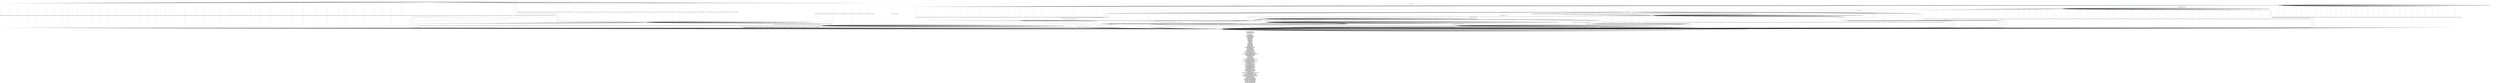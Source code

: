 digraph g {

    labelloc = "b"
    label = "Server/Client: Erlang SSH 27.3.0.0
    Protocol Stage: TRANSPORT
KEX Algorithm: ecdh-sha2-nistp256
Strict KEX enabled: true

 Messages used during testing: 
MSG_DEBUG
MSG_KEX_DH_GEX_GROUP
MSG_KEX_DH_GEX_INIT
MSG_KEX_DH_GEX_OLD_REQUEST
MSG_KEX_DH_GEX_REPLY
MSG_KEX_DH_GEX_REQUEST
MSG_KEXDH_INIT
MSG_KEXDH_REPLY
MSG_DISCONNECT
MSG_KEX_ECDH_INIT
MSG_KEX_ECDH_REPLY
MSG_EXT_INFO
MSG_KEX_HBR_INIT
MSG_KEX_HBR_REPLY
MSG_IGNORE
MSG_KEXINIT
MSG_NEWCOMPRESS
MSG_NEWKEYS
MSG_PING_OPENSSH
MSG_PONG_OPENSSH
MSG_KEX_RSA_DONE
MSG_KEX_RSA_PUBKEY
MSG_KEX_RSA_SECRET
MSG_SERVICE_ACCEPT
MSG_SERVICE_REQUEST_USERAUTH
MSG_SERVICE_REQUEST_CONNECTION
MSG_UNIMPLEMENTED
MSG_VERSION_EXCHANGE
MSG_USERAUTH_BANNER
MSG_USERAUTH_FAILURE
MSG_USERAUTH_INFO_REQUEST
MSG_USERAUTH_INFO_RESPONSE
MSG_USERAUTH_PASSWD_CHANGEREQ
MSG_USERAUTH_PK_OK
MSG_USERAUTH_REQUEST_HOSTBASED
MSG_USERAUTH_REQUEST_KEYBOARD_INTERACTIVE
MSG_USERAUTH_REQUEST_NONE
MSG_USERAUTH_REQUEST_PASSWORD
MSG_USERAUTH_REQUEST_PUBLICKEY_HOSTBOUND_OPENSSH
MSG_USERAUTH_REQUEST_PUBLICKEY
MSG_USERAUTH_REQUEST_UNKNOWN
MSG_USERAUTH_SUCCESS
MSG_CHANNEL_CLOSE
MSG_CHANNEL_DATA
MSG_CHANNEL_EOF
MSG_CHANNEL_EXTENDED_DATA
MSG_CHANNEL_FAILURE
MSG_CHANNEL_OPEN_CONFIRMATION
MSG_CHANNEL_OPEN_DIRECT_STREAMLOCAL_OPENSSH
MSG_CHANNEL_OPEN_DIRECT_TCPIP
MSG_CHANNEL_OPEN_FAILURE
MSG_CHANNEL_OPEN_FORWARDED_STREAMLOCAL_OPENSSH
MSG_CHANNEL_OPEN_FORWARDED_TCPIP
MSG_CHANNEL_OPEN_SESSION
MSG_CHANNEL_OPEN_TUN_OPENSSH
MSG_CHANNEL_OPEN_UNKNOWN
MSG_CHANNEL_OPEN_X11
MSG_CHANNEL_REQUEST_AUTH_AGENT_OPENSSH
MSG_CHANNEL_REQUEST_BREAK
MSG_CHANNEL_REQUEST_ENV
MSG_CHANNEL_REQUEST_EOW_OPENSSH
MSG_CHANNEL_REQUEST_EXEC
MSG_CHANNEL_REQUEST_EXIT_SIGNAL
MSG_CHANNEL_REQUEST_EXIT_STATUS
MSG_CHANNEL_REQUEST_PTY_REQ
MSG_CHANNEL_REQUEST_SHELL
MSG_CHANNEL_REQUEST_SIGNAL
MSG_CHANNEL_REQUEST_SUBSYSTEM
MSG_CHANNEL_REQUEST_UNKNOWN
MSG_CHANNEL_REQUEST_WINDOW_CHANGE
MSG_CHANNEL_REQUEST_X11_REQ
MSG_CHANNEL_REQUEST_XON_XOFF
MSG_CHANNEL_SUCCESS
MSG_CHANNEL_WINDOW_ADJUST
MSG_GLOBAL_REQUEST_CANCEL_STREAMLOCAL_FORWARD_OPENSSH
MSG_GLOBAL_REQUEST_CANCEL_TCPIP_FORWARD
MSG_REQUEST_FAILURE
MSG_GLOBAL_REQUEST_HOSTKEYS_OPENSSH
MSG_GLOBAL_REQUEST_HOSTKEYS_PROVE_OPENSSH
MSG_GLOBAL_REQUEST_NO_MORE_SESSIONS_OPENSSH
MSG_GLOBAL_REQUEST_STREAMLOCAL_FORWARD_OPENSSH
MSG_REQUEST_SUCCESS
MSG_GLOBAL_REQUEST_TCPIP_FORWARD
MSG_GLOBAL_REQUEST_UNKNOWN
MSG_UNKNOWN_ID_RESERVED_0
MSG_UNKNOWN_ID_TRANSPORT_GENERIC
MSG_UNKNOWN_ID_ALGORITHM_NEGOTIATION
MSG_UNKNOWN_ID_KEY_EXCHANGE_SPECIFIC
MSG_UNKNOWN_ID_USERAUTH_GENERIC
MSG_UNKNOWN_ID_USERAUTH_SPECIFIC
MSG_UNKNOWN_ID_CONNECTION_GENERIC
MSG_UNKNOWN_ID_CHANNEL_RELATED
MSG_UNKNOWN_ID_RESERVED_CLIENT
MSG_UNKNOWN_ID_RESERVED_PRIVATE
"
    fontsize = 30
    edge[decorate="true"]

	s0 [shape="circle" width="2.3" label="Protocol Version Exchanged
(s0

SocketState: [UP]" fixedsize="true" height="2.3"];
	s1 [shape="circle" width="2.3" label="Unknown State (s1)

SocketState: [UP]" fixedsize="true" height="2.3"];
	s2 [shape="circle" color="RED" width="2.3" label="TCP Closed
(s2

SocketState: [CLOSED]" fixedsize="true" height="2.3"];
	s3 [shape="circle" width="2.3" label="KEX: Algorithms Negotiated
(s3

SocketState: [UP]" fixedsize="true" height="2.3"];
	s4 [shape="circle" width="2.3" label="KEX: Keys Derived
(s4

SocketState: [UP]" fixedsize="true" height="2.3"];
	s5 [shape="circle" width="2.3" label="KEX Completed
(s5

SocketState: [UP]" fixedsize="true" height="2.3"];
	s6 [shape="circle" width="2.3" label="Protocol Completed
(s6

SocketState: [UP]" fixedsize="true" height="2.3"];
	s7 [shape="circle" width="2.3" label="Unknown State (s7)

SocketState: [UP]" fixedsize="true" height="2.3"];
	s8 [shape="circle" width="2.3" label="Unknown State (s8)

SocketState: [UP]" fixedsize="true" height="2.3"];
	s9 [shape="circle" width="2.3" label="Unknown State (s9)

SocketState: [UP]" fixedsize="true" height="2.3"];
	s10 [shape="circle" width="2.3" label="Unknown State (s10)

SocketState: [UP]" fixedsize="true" height="2.3"];
	s0 -> s1 [label="MSG_DEBUG / KeyExchangeInitMessage"];
	s0 -> s2 [label="MSG_KEX_DH_GEX_GROUP / KeyExchangeInitMessage,DisconnectMessage"];
	s0 -> s2 [label="MSG_KEX_DH_GEX_INIT / KeyExchangeInitMessage,DisconnectMessage"];
	s0 -> s2 [label="MSG_KEX_DH_GEX_OLD_REQUEST / KeyExchangeInitMessage,DisconnectMessage"];
	s0 -> s2 [label="MSG_KEX_DH_GEX_REPLY / KeyExchangeInitMessage,DisconnectMessage"];
	s0 -> s2 [label="MSG_KEX_DH_GEX_REQUEST / KeyExchangeInitMessage,DisconnectMessage"];
	s0 -> s2 [label="MSG_KEXDH_INIT / KeyExchangeInitMessage,DisconnectMessage"];
	s0 -> s2 [label="MSG_KEXDH_REPLY / KeyExchangeInitMessage,DisconnectMessage"];
	s0 -> s2 [label="MSG_DISCONNECT / KeyExchangeInitMessage"];
	s0 -> s2 [label="MSG_KEX_ECDH_INIT / KeyExchangeInitMessage,DisconnectMessage"];
	s0 -> s2 [label="MSG_KEX_ECDH_REPLY / KeyExchangeInitMessage,DisconnectMessage"];
	s0 -> s2 [label="MSG_EXT_INFO / VersionExchangeMessage"];
	s0 -> s2 [label="MSG_KEX_HBR_INIT / KeyExchangeInitMessage,DisconnectMessage"];
	s0 -> s2 [label="MSG_KEX_HBR_REPLY / KeyExchangeInitMessage,DisconnectMessage"];
	s0 -> s1 [label="MSG_IGNORE / KeyExchangeInitMessage"];
	s0 -> s3 [color="GREEN" style="bold" label="MSG_KEXINIT / KeyExchangeInitMessage"];
	s0 -> s2 [label="MSG_NEWCOMPRESS / KeyExchangeInitMessage,DisconnectMessage"];
	s0 -> s2 [label="MSG_NEWKEYS / VersionExchangeMessage"];
	s0 -> s2 [label="MSG_PING_OPENSSH / KeyExchangeInitMessage,DisconnectMessage"];
	s0 -> s2 [label="MSG_PONG_OPENSSH / KeyExchangeInitMessage,DisconnectMessage"];
	s0 -> s2 [label="MSG_KEX_RSA_DONE / KeyExchangeInitMessage,DisconnectMessage"];
	s0 -> s2 [label="MSG_KEX_RSA_PUBKEY / KeyExchangeInitMessage,DisconnectMessage"];
	s0 -> s2 [label="MSG_KEX_RSA_SECRET / KeyExchangeInitMessage,DisconnectMessage"];
	s0 -> s2 [label="MSG_SERVICE_ACCEPT / KeyExchangeInitMessage,DisconnectMessage"];
	s0 -> s2 [label="MSG_SERVICE_REQUEST_USERAUTH / KeyExchangeInitMessage,DisconnectMessage"];
	s0 -> s2 [label="MSG_SERVICE_REQUEST_CONNECTION / KeyExchangeInitMessage,DisconnectMessage"];
	s0 -> s1 [label="MSG_UNIMPLEMENTED / KeyExchangeInitMessage"];
	s0 -> s2 [label="MSG_VERSION_EXCHANGE / KeyExchangeInitMessage,DisconnectMessage"];
	s0 -> s2 [label="MSG_USERAUTH_BANNER / KeyExchangeInitMessage,DisconnectMessage"];
	s0 -> s2 [label="MSG_USERAUTH_FAILURE / VersionExchangeMessage"];
	s0 -> s2 [label="MSG_USERAUTH_INFO_REQUEST / KeyExchangeInitMessage,DisconnectMessage"];
	s0 -> s2 [label="MSG_USERAUTH_INFO_RESPONSE / KeyExchangeInitMessage,DisconnectMessage"];
	s0 -> s2 [label="MSG_USERAUTH_PASSWD_CHANGEREQ / KeyExchangeInitMessage,DisconnectMessage"];
	s0 -> s2 [label="MSG_USERAUTH_PK_OK / KeyExchangeInitMessage,DisconnectMessage"];
	s0 -> s2 [label="MSG_USERAUTH_REQUEST_HOSTBASED / KeyExchangeInitMessage,DisconnectMessage"];
	s0 -> s2 [label="MSG_USERAUTH_REQUEST_KEYBOARD_INTERACTIVE / KeyExchangeInitMessage,DisconnectMessage"];
	s0 -> s2 [label="MSG_USERAUTH_REQUEST_NONE / KeyExchangeInitMessage,DisconnectMessage"];
	s0 -> s2 [label="MSG_USERAUTH_REQUEST_PASSWORD / KeyExchangeInitMessage,DisconnectMessage"];
	s0 -> s2 [label="MSG_USERAUTH_REQUEST_PUBLICKEY_HOSTBOUND_OPENSSH / KeyExchangeInitMessage,DisconnectMessage"];
	s0 -> s2 [label="MSG_USERAUTH_REQUEST_PUBLICKEY / KeyExchangeInitMessage,DisconnectMessage"];
	s0 -> s2 [label="MSG_USERAUTH_REQUEST_UNKNOWN / KeyExchangeInitMessage,DisconnectMessage"];
	s0 -> s2 [label="MSG_USERAUTH_SUCCESS / VersionExchangeMessage"];
	s0 -> s1 [label="MSG_CHANNEL_CLOSE / KeyExchangeInitMessage"];
	s0 -> s1 [label="MSG_CHANNEL_DATA / KeyExchangeInitMessage"];
	s0 -> s1 [label="MSG_CHANNEL_EOF / KeyExchangeInitMessage"];
	s0 -> s1 [label="MSG_CHANNEL_EXTENDED_DATA / KeyExchangeInitMessage"];
	s0 -> s2 [label="MSG_CHANNEL_FAILURE / KeyExchangeInitMessage,DisconnectMessage"];
	s0 -> s2 [label="MSG_CHANNEL_OPEN_CONFIRMATION / KeyExchangeInitMessage,DisconnectMessage"];
	s0 -> s10 [label="MSG_CHANNEL_OPEN_DIRECT_STREAMLOCAL_OPENSSH / KeyExchangeInitMessage"];
	s0 -> s10 [label="MSG_CHANNEL_OPEN_DIRECT_TCPIP / KeyExchangeInitMessage"];
	s0 -> s2 [label="MSG_CHANNEL_OPEN_FAILURE / KeyExchangeInitMessage,DisconnectMessage"];
	s0 -> s10 [label="MSG_CHANNEL_OPEN_FORWARDED_STREAMLOCAL_OPENSSH / KeyExchangeInitMessage"];
	s0 -> s10 [label="MSG_CHANNEL_OPEN_FORWARDED_TCPIP / KeyExchangeInitMessage"];
	s0 -> s10 [label="MSG_CHANNEL_OPEN_SESSION / KeyExchangeInitMessage"];
	s0 -> s10 [label="MSG_CHANNEL_OPEN_TUN_OPENSSH / KeyExchangeInitMessage"];
	s0 -> s1 [label="MSG_CHANNEL_OPEN_UNKNOWN / KeyExchangeInitMessage"];
	s0 -> s10 [label="MSG_CHANNEL_OPEN_X11 / KeyExchangeInitMessage"];
	s0 -> s1 [label="MSG_CHANNEL_REQUEST_AUTH_AGENT_OPENSSH / KeyExchangeInitMessage"];
	s0 -> s1 [label="MSG_CHANNEL_REQUEST_BREAK / KeyExchangeInitMessage"];
	s0 -> s2 [label="MSG_CHANNEL_REQUEST_ENV / VersionExchangeMessage"];
	s0 -> s1 [label="MSG_CHANNEL_REQUEST_EOW_OPENSSH / KeyExchangeInitMessage"];
	s0 -> s2 [label="MSG_CHANNEL_REQUEST_EXEC / KeyExchangeInitMessage,DisconnectMessage"];
	s0 -> s1 [label="MSG_CHANNEL_REQUEST_EXIT_SIGNAL / KeyExchangeInitMessage"];
	s0 -> s1 [label="MSG_CHANNEL_REQUEST_EXIT_STATUS / KeyExchangeInitMessage"];
	s0 -> s2 [label="MSG_CHANNEL_REQUEST_PTY_REQ / KeyExchangeInitMessage,DisconnectMessage"];
	s0 -> s2 [label="MSG_CHANNEL_REQUEST_SHELL / KeyExchangeInitMessage,DisconnectMessage"];
	s0 -> s1 [label="MSG_CHANNEL_REQUEST_SIGNAL / KeyExchangeInitMessage"];
	s0 -> s2 [label="MSG_CHANNEL_REQUEST_SUBSYSTEM / KeyExchangeInitMessage,DisconnectMessage"];
	s0 -> s1 [label="MSG_CHANNEL_REQUEST_UNKNOWN / KeyExchangeInitMessage"];
	s0 -> s1 [label="MSG_CHANNEL_REQUEST_WINDOW_CHANGE / KeyExchangeInitMessage"];
	s0 -> s1 [label="MSG_CHANNEL_REQUEST_X11_REQ / KeyExchangeInitMessage"];
	s0 -> s1 [label="MSG_CHANNEL_REQUEST_XON_XOFF / KeyExchangeInitMessage"];
	s0 -> s2 [label="MSG_CHANNEL_SUCCESS / KeyExchangeInitMessage,DisconnectMessage"];
	s0 -> s1 [label="MSG_CHANNEL_WINDOW_ADJUST / KeyExchangeInitMessage"];
	s0 -> s1 [label="MSG_GLOBAL_REQUEST_CANCEL_STREAMLOCAL_FORWARD_OPENSSH / KeyExchangeInitMessage"];
	s0 -> s1 [label="MSG_GLOBAL_REQUEST_CANCEL_TCPIP_FORWARD / KeyExchangeInitMessage"];
	s0 -> s2 [label="MSG_REQUEST_FAILURE / KeyExchangeInitMessage,DisconnectMessage"];
	s0 -> s1 [label="MSG_GLOBAL_REQUEST_HOSTKEYS_OPENSSH / KeyExchangeInitMessage"];
	s0 -> s1 [label="MSG_GLOBAL_REQUEST_HOSTKEYS_PROVE_OPENSSH / KeyExchangeInitMessage"];
	s0 -> s1 [label="MSG_GLOBAL_REQUEST_NO_MORE_SESSIONS_OPENSSH / KeyExchangeInitMessage"];
	s0 -> s1 [label="MSG_GLOBAL_REQUEST_STREAMLOCAL_FORWARD_OPENSSH / KeyExchangeInitMessage"];
	s0 -> s2 [label="MSG_REQUEST_SUCCESS / KeyExchangeInitMessage,DisconnectMessage"];
	s0 -> s1 [label="MSG_GLOBAL_REQUEST_TCPIP_FORWARD / KeyExchangeInitMessage"];
	s0 -> s1 [label="MSG_GLOBAL_REQUEST_UNKNOWN / KeyExchangeInitMessage"];
	s0 -> s2 [label="MSG_UNKNOWN_ID_RESERVED_0 / KeyExchangeInitMessage,DisconnectMessage"];
	s0 -> s2 [label="MSG_UNKNOWN_ID_TRANSPORT_GENERIC / KeyExchangeInitMessage,DisconnectMessage"];
	s0 -> s2 [label="MSG_UNKNOWN_ID_ALGORITHM_NEGOTIATION / KeyExchangeInitMessage,DisconnectMessage"];
	s0 -> s2 [label="MSG_UNKNOWN_ID_KEY_EXCHANGE_SPECIFIC / KeyExchangeInitMessage,DisconnectMessage"];
	s0 -> s2 [label="MSG_UNKNOWN_ID_USERAUTH_GENERIC / VersionExchangeMessage"];
	s0 -> s2 [label="MSG_UNKNOWN_ID_USERAUTH_SPECIFIC / KeyExchangeInitMessage,DisconnectMessage"];
	s0 -> s2 [label="MSG_UNKNOWN_ID_CONNECTION_GENERIC / KeyExchangeInitMessage,DisconnectMessage"];
	s0 -> s2 [label="MSG_UNKNOWN_ID_CHANNEL_RELATED / KeyExchangeInitMessage,DisconnectMessage"];
	s0 -> s2 [label="MSG_UNKNOWN_ID_RESERVED_CLIENT / KeyExchangeInitMessage,DisconnectMessage"];
	s0 -> s2 [label="MSG_UNKNOWN_ID_RESERVED_PRIVATE / KeyExchangeInitMessage,DisconnectMessage"];
	s1 -> s1 [label="MSG_DEBUG / [No output]"];
	s1 -> s2 [label="MSG_KEX_DH_GEX_GROUP / DisconnectMessage"];
	s1 -> s2 [label="MSG_KEX_DH_GEX_INIT / DisconnectMessage"];
	s1 -> s2 [label="MSG_KEX_DH_GEX_OLD_REQUEST / DisconnectMessage"];
	s1 -> s2 [label="MSG_KEX_DH_GEX_REPLY / DisconnectMessage"];
	s1 -> s2 [label="MSG_KEX_DH_GEX_REQUEST / DisconnectMessage"];
	s1 -> s2 [label="MSG_KEXDH_INIT / DisconnectMessage"];
	s1 -> s2 [label="MSG_KEXDH_REPLY / DisconnectMessage"];
	s1 -> s2 [label="MSG_DISCONNECT / [No output]"];
	s1 -> s2 [label="MSG_KEX_ECDH_INIT / DisconnectMessage"];
	s1 -> s2 [label="MSG_KEX_ECDH_REPLY / DisconnectMessage"];
	s1 -> s2 [label="MSG_EXT_INFO / DisconnectMessage"];
	s1 -> s2 [label="MSG_KEX_HBR_INIT / DisconnectMessage"];
	s1 -> s2 [label="MSG_KEX_HBR_REPLY / DisconnectMessage"];
	s1 -> s1 [label="MSG_IGNORE / [No output]"];
	s1 -> s2 [label="MSG_KEXINIT / DisconnectMessage"];
	s1 -> s2 [label="MSG_NEWCOMPRESS / DisconnectMessage"];
	s1 -> s2 [label="MSG_NEWKEYS / DisconnectMessage"];
	s1 -> s2 [label="MSG_PING_OPENSSH / DisconnectMessage"];
	s1 -> s2 [label="MSG_PONG_OPENSSH / DisconnectMessage"];
	s1 -> s2 [label="MSG_KEX_RSA_DONE / DisconnectMessage"];
	s1 -> s2 [label="MSG_KEX_RSA_PUBKEY / DisconnectMessage"];
	s1 -> s2 [label="MSG_KEX_RSA_SECRET / DisconnectMessage"];
	s1 -> s2 [label="MSG_SERVICE_ACCEPT / DisconnectMessage"];
	s1 -> s2 [label="MSG_SERVICE_REQUEST_USERAUTH / DisconnectMessage"];
	s1 -> s2 [label="MSG_SERVICE_REQUEST_CONNECTION / DisconnectMessage"];
	s1 -> s1 [label="MSG_UNIMPLEMENTED / [No output]"];
	s1 -> s2 [label="MSG_VERSION_EXCHANGE / DisconnectMessage"];
	s1 -> s2 [label="MSG_USERAUTH_BANNER / DisconnectMessage"];
	s1 -> s2 [label="MSG_USERAUTH_FAILURE / DisconnectMessage"];
	s1 -> s2 [label="MSG_USERAUTH_INFO_REQUEST / DisconnectMessage"];
	s1 -> s2 [label="MSG_USERAUTH_INFO_RESPONSE / DisconnectMessage"];
	s1 -> s2 [label="MSG_USERAUTH_PASSWD_CHANGEREQ / DisconnectMessage"];
	s1 -> s2 [label="MSG_USERAUTH_PK_OK / DisconnectMessage"];
	s1 -> s2 [label="MSG_USERAUTH_REQUEST_HOSTBASED / DisconnectMessage"];
	s1 -> s2 [label="MSG_USERAUTH_REQUEST_KEYBOARD_INTERACTIVE / DisconnectMessage"];
	s1 -> s2 [label="MSG_USERAUTH_REQUEST_NONE / DisconnectMessage"];
	s1 -> s2 [label="MSG_USERAUTH_REQUEST_PASSWORD / DisconnectMessage"];
	s1 -> s2 [label="MSG_USERAUTH_REQUEST_PUBLICKEY_HOSTBOUND_OPENSSH / DisconnectMessage"];
	s1 -> s2 [label="MSG_USERAUTH_REQUEST_PUBLICKEY / DisconnectMessage"];
	s1 -> s2 [label="MSG_USERAUTH_REQUEST_UNKNOWN / DisconnectMessage"];
	s1 -> s2 [label="MSG_USERAUTH_SUCCESS / DisconnectMessage"];
	s1 -> s1 [label="MSG_CHANNEL_CLOSE / [No output]"];
	s1 -> s1 [label="MSG_CHANNEL_DATA / [No output]"];
	s1 -> s1 [label="MSG_CHANNEL_EOF / [No output]"];
	s1 -> s1 [label="MSG_CHANNEL_EXTENDED_DATA / [No output]"];
	s1 -> s2 [label="MSG_CHANNEL_FAILURE / DisconnectMessage"];
	s1 -> s2 [label="MSG_CHANNEL_OPEN_CONFIRMATION / DisconnectMessage"];
	s1 -> s10 [label="MSG_CHANNEL_OPEN_DIRECT_STREAMLOCAL_OPENSSH / [No output]"];
	s1 -> s10 [label="MSG_CHANNEL_OPEN_DIRECT_TCPIP / [No output]"];
	s1 -> s2 [label="MSG_CHANNEL_OPEN_FAILURE / DisconnectMessage"];
	s1 -> s10 [label="MSG_CHANNEL_OPEN_FORWARDED_STREAMLOCAL_OPENSSH / [No output]"];
	s1 -> s10 [label="MSG_CHANNEL_OPEN_FORWARDED_TCPIP / [No output]"];
	s1 -> s10 [label="MSG_CHANNEL_OPEN_SESSION / [No output]"];
	s1 -> s10 [label="MSG_CHANNEL_OPEN_TUN_OPENSSH / [No output]"];
	s1 -> s1 [label="MSG_CHANNEL_OPEN_UNKNOWN / [No output]"];
	s1 -> s10 [label="MSG_CHANNEL_OPEN_X11 / [No output]"];
	s1 -> s1 [label="MSG_CHANNEL_REQUEST_AUTH_AGENT_OPENSSH / [No output]"];
	s1 -> s1 [label="MSG_CHANNEL_REQUEST_BREAK / [No output]"];
	s1 -> s2 [label="MSG_CHANNEL_REQUEST_ENV / DisconnectMessage"];
	s1 -> s1 [label="MSG_CHANNEL_REQUEST_EOW_OPENSSH / [No output]"];
	s1 -> s2 [label="MSG_CHANNEL_REQUEST_EXEC / DisconnectMessage"];
	s1 -> s1 [label="MSG_CHANNEL_REQUEST_EXIT_SIGNAL / [No output]"];
	s1 -> s1 [label="MSG_CHANNEL_REQUEST_EXIT_STATUS / [No output]"];
	s1 -> s2 [label="MSG_CHANNEL_REQUEST_PTY_REQ / DisconnectMessage"];
	s1 -> s2 [label="MSG_CHANNEL_REQUEST_SHELL / DisconnectMessage"];
	s1 -> s1 [label="MSG_CHANNEL_REQUEST_SIGNAL / [No output]"];
	s1 -> s2 [label="MSG_CHANNEL_REQUEST_SUBSYSTEM / DisconnectMessage"];
	s1 -> s1 [label="MSG_CHANNEL_REQUEST_UNKNOWN / [No output]"];
	s1 -> s1 [label="MSG_CHANNEL_REQUEST_WINDOW_CHANGE / [No output]"];
	s1 -> s1 [label="MSG_CHANNEL_REQUEST_X11_REQ / [No output]"];
	s1 -> s1 [label="MSG_CHANNEL_REQUEST_XON_XOFF / [No output]"];
	s1 -> s2 [label="MSG_CHANNEL_SUCCESS / DisconnectMessage"];
	s1 -> s1 [label="MSG_CHANNEL_WINDOW_ADJUST / [No output]"];
	s1 -> s1 [label="MSG_GLOBAL_REQUEST_CANCEL_STREAMLOCAL_FORWARD_OPENSSH / [No output]"];
	s1 -> s1 [label="MSG_GLOBAL_REQUEST_CANCEL_TCPIP_FORWARD / [No output]"];
	s1 -> s2 [label="MSG_REQUEST_FAILURE / DisconnectMessage"];
	s1 -> s1 [label="MSG_GLOBAL_REQUEST_HOSTKEYS_OPENSSH / [No output]"];
	s1 -> s1 [label="MSG_GLOBAL_REQUEST_HOSTKEYS_PROVE_OPENSSH / [No output]"];
	s1 -> s1 [label="MSG_GLOBAL_REQUEST_NO_MORE_SESSIONS_OPENSSH / [No output]"];
	s1 -> s1 [label="MSG_GLOBAL_REQUEST_STREAMLOCAL_FORWARD_OPENSSH / [No output]"];
	s1 -> s2 [label="MSG_REQUEST_SUCCESS / DisconnectMessage"];
	s1 -> s1 [label="MSG_GLOBAL_REQUEST_TCPIP_FORWARD / [No output]"];
	s1 -> s1 [label="MSG_GLOBAL_REQUEST_UNKNOWN / [No output]"];
	s1 -> s2 [label="MSG_UNKNOWN_ID_RESERVED_0 / DisconnectMessage"];
	s1 -> s2 [label="MSG_UNKNOWN_ID_TRANSPORT_GENERIC / DisconnectMessage"];
	s1 -> s2 [label="MSG_UNKNOWN_ID_ALGORITHM_NEGOTIATION / DisconnectMessage"];
	s1 -> s2 [label="MSG_UNKNOWN_ID_KEY_EXCHANGE_SPECIFIC / DisconnectMessage"];
	s1 -> s2 [label="MSG_UNKNOWN_ID_USERAUTH_GENERIC / DisconnectMessage"];
	s1 -> s2 [label="MSG_UNKNOWN_ID_USERAUTH_SPECIFIC / DisconnectMessage"];
	s1 -> s2 [label="MSG_UNKNOWN_ID_CONNECTION_GENERIC / DisconnectMessage"];
	s1 -> s2 [label="MSG_UNKNOWN_ID_CHANNEL_RELATED / DisconnectMessage"];
	s1 -> s2 [label="MSG_UNKNOWN_ID_RESERVED_CLIENT / DisconnectMessage"];
	s1 -> s2 [label="MSG_UNKNOWN_ID_RESERVED_PRIVATE / DisconnectMessage"];
	s2 -> s2 [label="MSG_DEBUG / [No output]"];
	s2 -> s2 [label="MSG_KEX_DH_GEX_GROUP / [No output]"];
	s2 -> s2 [label="MSG_KEX_DH_GEX_INIT / [No output]"];
	s2 -> s2 [label="MSG_KEX_DH_GEX_OLD_REQUEST / [No output]"];
	s2 -> s2 [label="MSG_KEX_DH_GEX_REPLY / [No output]"];
	s2 -> s2 [label="MSG_KEX_DH_GEX_REQUEST / [No output]"];
	s2 -> s2 [label="MSG_KEXDH_INIT / [No output]"];
	s2 -> s2 [label="MSG_KEXDH_REPLY / [No output]"];
	s2 -> s2 [label="MSG_DISCONNECT / [No output]"];
	s2 -> s2 [label="MSG_KEX_ECDH_INIT / [No output]"];
	s2 -> s2 [label="MSG_KEX_ECDH_REPLY / [No output]"];
	s2 -> s2 [label="MSG_EXT_INFO / [No output]"];
	s2 -> s2 [label="MSG_KEX_HBR_INIT / [No output]"];
	s2 -> s2 [label="MSG_KEX_HBR_REPLY / [No output]"];
	s2 -> s2 [label="MSG_IGNORE / [No output]"];
	s2 -> s2 [label="MSG_KEXINIT / [No output]"];
	s2 -> s2 [label="MSG_NEWCOMPRESS / [No output]"];
	s2 -> s2 [label="MSG_NEWKEYS / [No output]"];
	s2 -> s2 [label="MSG_PING_OPENSSH / [No output]"];
	s2 -> s2 [label="MSG_PONG_OPENSSH / [No output]"];
	s2 -> s2 [label="MSG_KEX_RSA_DONE / [No output]"];
	s2 -> s2 [label="MSG_KEX_RSA_PUBKEY / [No output]"];
	s2 -> s2 [label="MSG_KEX_RSA_SECRET / [No output]"];
	s2 -> s2 [label="MSG_SERVICE_ACCEPT / [No output]"];
	s2 -> s2 [label="MSG_SERVICE_REQUEST_USERAUTH / [No output]"];
	s2 -> s2 [label="MSG_SERVICE_REQUEST_CONNECTION / [No output]"];
	s2 -> s2 [label="MSG_UNIMPLEMENTED / [No output]"];
	s2 -> s2 [label="MSG_VERSION_EXCHANGE / [No output]"];
	s2 -> s2 [label="MSG_USERAUTH_BANNER / [No output]"];
	s2 -> s2 [label="MSG_USERAUTH_FAILURE / [No output]"];
	s2 -> s2 [label="MSG_USERAUTH_INFO_REQUEST / [No output]"];
	s2 -> s2 [label="MSG_USERAUTH_INFO_RESPONSE / [No output]"];
	s2 -> s2 [label="MSG_USERAUTH_PASSWD_CHANGEREQ / [No output]"];
	s2 -> s2 [label="MSG_USERAUTH_PK_OK / [No output]"];
	s2 -> s2 [label="MSG_USERAUTH_REQUEST_HOSTBASED / [No output]"];
	s2 -> s2 [label="MSG_USERAUTH_REQUEST_KEYBOARD_INTERACTIVE / [No output]"];
	s2 -> s2 [label="MSG_USERAUTH_REQUEST_NONE / [No output]"];
	s2 -> s2 [label="MSG_USERAUTH_REQUEST_PASSWORD / [No output]"];
	s2 -> s2 [label="MSG_USERAUTH_REQUEST_PUBLICKEY_HOSTBOUND_OPENSSH / [No output]"];
	s2 -> s2 [label="MSG_USERAUTH_REQUEST_PUBLICKEY / [No output]"];
	s2 -> s2 [label="MSG_USERAUTH_REQUEST_UNKNOWN / [No output]"];
	s2 -> s2 [label="MSG_USERAUTH_SUCCESS / [No output]"];
	s2 -> s2 [label="MSG_CHANNEL_CLOSE / [No output]"];
	s2 -> s2 [label="MSG_CHANNEL_DATA / [No output]"];
	s2 -> s2 [label="MSG_CHANNEL_EOF / [No output]"];
	s2 -> s2 [label="MSG_CHANNEL_EXTENDED_DATA / [No output]"];
	s2 -> s2 [label="MSG_CHANNEL_FAILURE / [No output]"];
	s2 -> s2 [label="MSG_CHANNEL_OPEN_CONFIRMATION / [No output]"];
	s2 -> s2 [label="MSG_CHANNEL_OPEN_DIRECT_STREAMLOCAL_OPENSSH / [No output]"];
	s2 -> s2 [label="MSG_CHANNEL_OPEN_DIRECT_TCPIP / [No output]"];
	s2 -> s2 [label="MSG_CHANNEL_OPEN_FAILURE / [No output]"];
	s2 -> s2 [label="MSG_CHANNEL_OPEN_FORWARDED_STREAMLOCAL_OPENSSH / [No output]"];
	s2 -> s2 [label="MSG_CHANNEL_OPEN_FORWARDED_TCPIP / [No output]"];
	s2 -> s2 [label="MSG_CHANNEL_OPEN_SESSION / [No output]"];
	s2 -> s2 [label="MSG_CHANNEL_OPEN_TUN_OPENSSH / [No output]"];
	s2 -> s2 [label="MSG_CHANNEL_OPEN_UNKNOWN / [No output]"];
	s2 -> s2 [label="MSG_CHANNEL_OPEN_X11 / [No output]"];
	s2 -> s2 [label="MSG_CHANNEL_REQUEST_AUTH_AGENT_OPENSSH / [No output]"];
	s2 -> s2 [label="MSG_CHANNEL_REQUEST_BREAK / [No output]"];
	s2 -> s2 [label="MSG_CHANNEL_REQUEST_ENV / [No output]"];
	s2 -> s2 [label="MSG_CHANNEL_REQUEST_EOW_OPENSSH / [No output]"];
	s2 -> s2 [label="MSG_CHANNEL_REQUEST_EXEC / [No output]"];
	s2 -> s2 [label="MSG_CHANNEL_REQUEST_EXIT_SIGNAL / [No output]"];
	s2 -> s2 [label="MSG_CHANNEL_REQUEST_EXIT_STATUS / [No output]"];
	s2 -> s2 [label="MSG_CHANNEL_REQUEST_PTY_REQ / [No output]"];
	s2 -> s2 [label="MSG_CHANNEL_REQUEST_SHELL / [No output]"];
	s2 -> s2 [label="MSG_CHANNEL_REQUEST_SIGNAL / [No output]"];
	s2 -> s2 [label="MSG_CHANNEL_REQUEST_SUBSYSTEM / [No output]"];
	s2 -> s2 [label="MSG_CHANNEL_REQUEST_UNKNOWN / [No output]"];
	s2 -> s2 [label="MSG_CHANNEL_REQUEST_WINDOW_CHANGE / [No output]"];
	s2 -> s2 [label="MSG_CHANNEL_REQUEST_X11_REQ / [No output]"];
	s2 -> s2 [label="MSG_CHANNEL_REQUEST_XON_XOFF / [No output]"];
	s2 -> s2 [label="MSG_CHANNEL_SUCCESS / [No output]"];
	s2 -> s2 [label="MSG_CHANNEL_WINDOW_ADJUST / [No output]"];
	s2 -> s2 [label="MSG_GLOBAL_REQUEST_CANCEL_STREAMLOCAL_FORWARD_OPENSSH / [No output]"];
	s2 -> s2 [label="MSG_GLOBAL_REQUEST_CANCEL_TCPIP_FORWARD / [No output]"];
	s2 -> s2 [label="MSG_REQUEST_FAILURE / [No output]"];
	s2 -> s2 [label="MSG_GLOBAL_REQUEST_HOSTKEYS_OPENSSH / [No output]"];
	s2 -> s2 [label="MSG_GLOBAL_REQUEST_HOSTKEYS_PROVE_OPENSSH / [No output]"];
	s2 -> s2 [label="MSG_GLOBAL_REQUEST_NO_MORE_SESSIONS_OPENSSH / [No output]"];
	s2 -> s2 [label="MSG_GLOBAL_REQUEST_STREAMLOCAL_FORWARD_OPENSSH / [No output]"];
	s2 -> s2 [label="MSG_REQUEST_SUCCESS / [No output]"];
	s2 -> s2 [label="MSG_GLOBAL_REQUEST_TCPIP_FORWARD / [No output]"];
	s2 -> s2 [label="MSG_GLOBAL_REQUEST_UNKNOWN / [No output]"];
	s2 -> s2 [label="MSG_UNKNOWN_ID_RESERVED_0 / [No output]"];
	s2 -> s2 [label="MSG_UNKNOWN_ID_TRANSPORT_GENERIC / [No output]"];
	s2 -> s2 [label="MSG_UNKNOWN_ID_ALGORITHM_NEGOTIATION / [No output]"];
	s2 -> s2 [label="MSG_UNKNOWN_ID_KEY_EXCHANGE_SPECIFIC / [No output]"];
	s2 -> s2 [label="MSG_UNKNOWN_ID_USERAUTH_GENERIC / [No output]"];
	s2 -> s2 [label="MSG_UNKNOWN_ID_USERAUTH_SPECIFIC / [No output]"];
	s2 -> s2 [label="MSG_UNKNOWN_ID_CONNECTION_GENERIC / [No output]"];
	s2 -> s2 [label="MSG_UNKNOWN_ID_CHANNEL_RELATED / [No output]"];
	s2 -> s2 [label="MSG_UNKNOWN_ID_RESERVED_CLIENT / [No output]"];
	s2 -> s2 [label="MSG_UNKNOWN_ID_RESERVED_PRIVATE / [No output]"];
	s3 -> s3 [label="MSG_DEBUG / [No output]"];
	s3 -> s2 [label="MSG_KEX_DH_GEX_GROUP / DisconnectMessage"];
	s3 -> s2 [label="MSG_KEX_DH_GEX_INIT / DisconnectMessage"];
	s3 -> s2 [label="MSG_KEX_DH_GEX_OLD_REQUEST / DisconnectMessage"];
	s3 -> s2 [label="MSG_KEX_DH_GEX_REPLY / DisconnectMessage"];
	s3 -> s1 [label="MSG_KEX_DH_GEX_REQUEST / UnknownMessage (0x00)"];
	s3 -> s2 [label="MSG_KEXDH_INIT / DisconnectMessage"];
	s3 -> s2 [label="MSG_KEXDH_REPLY / DisconnectMessage"];
	s3 -> s2 [label="MSG_DISCONNECT / [No output]"];
	s3 -> s4 [color="GREEN" style="bold" label="MSG_KEX_ECDH_INIT / EcdhKeyExchangeReplyMessage,NewKeysMessage"];
	s3 -> s2 [label="MSG_KEX_ECDH_REPLY / DisconnectMessage"];
	s3 -> s2 [label="MSG_EXT_INFO / DisconnectMessage"];
	s3 -> s2 [label="MSG_KEX_HBR_INIT / DisconnectMessage"];
	s3 -> s2 [label="MSG_KEX_HBR_REPLY / DisconnectMessage"];
	s3 -> s3 [label="MSG_IGNORE / [No output]"];
	s3 -> s2 [label="MSG_KEXINIT / DisconnectMessage"];
	s3 -> s2 [label="MSG_NEWCOMPRESS / DisconnectMessage"];
	s3 -> s2 [label="MSG_NEWKEYS / DisconnectMessage"];
	s3 -> s2 [label="MSG_PING_OPENSSH / DisconnectMessage"];
	s3 -> s2 [label="MSG_PONG_OPENSSH / DisconnectMessage"];
	s3 -> s2 [label="MSG_KEX_RSA_DONE / DisconnectMessage"];
	s3 -> s2 [label="MSG_KEX_RSA_PUBKEY / DisconnectMessage"];
	s3 -> s2 [label="MSG_KEX_RSA_SECRET / DisconnectMessage"];
	s3 -> s2 [label="MSG_SERVICE_ACCEPT / DisconnectMessage"];
	s3 -> s2 [label="MSG_SERVICE_REQUEST_USERAUTH / DisconnectMessage"];
	s3 -> s2 [label="MSG_SERVICE_REQUEST_CONNECTION / DisconnectMessage"];
	s3 -> s3 [label="MSG_UNIMPLEMENTED / [No output]"];
	s3 -> s2 [label="MSG_VERSION_EXCHANGE / DisconnectMessage"];
	s3 -> s2 [label="MSG_USERAUTH_BANNER / DisconnectMessage"];
	s3 -> s2 [label="MSG_USERAUTH_FAILURE / DisconnectMessage"];
	s3 -> s2 [label="MSG_USERAUTH_INFO_REQUEST / DisconnectMessage"];
	s3 -> s2 [label="MSG_USERAUTH_INFO_RESPONSE / DisconnectMessage"];
	s3 -> s2 [label="MSG_USERAUTH_PASSWD_CHANGEREQ / DisconnectMessage"];
	s3 -> s2 [label="MSG_USERAUTH_PK_OK / DisconnectMessage"];
	s3 -> s2 [label="MSG_USERAUTH_REQUEST_HOSTBASED / DisconnectMessage"];
	s3 -> s2 [label="MSG_USERAUTH_REQUEST_KEYBOARD_INTERACTIVE / DisconnectMessage"];
	s3 -> s2 [label="MSG_USERAUTH_REQUEST_NONE / DisconnectMessage"];
	s3 -> s2 [label="MSG_USERAUTH_REQUEST_PASSWORD / DisconnectMessage"];
	s3 -> s2 [label="MSG_USERAUTH_REQUEST_PUBLICKEY_HOSTBOUND_OPENSSH / DisconnectMessage"];
	s3 -> s2 [label="MSG_USERAUTH_REQUEST_PUBLICKEY / DisconnectMessage"];
	s3 -> s2 [label="MSG_USERAUTH_REQUEST_UNKNOWN / DisconnectMessage"];
	s3 -> s2 [label="MSG_USERAUTH_SUCCESS / DisconnectMessage"];
	s3 -> s3 [label="MSG_CHANNEL_CLOSE / [No output]"];
	s3 -> s3 [label="MSG_CHANNEL_DATA / [No output]"];
	s3 -> s3 [label="MSG_CHANNEL_EOF / [No output]"];
	s3 -> s3 [label="MSG_CHANNEL_EXTENDED_DATA / [No output]"];
	s3 -> s2 [label="MSG_CHANNEL_FAILURE / DisconnectMessage"];
	s3 -> s2 [label="MSG_CHANNEL_OPEN_CONFIRMATION / DisconnectMessage"];
	s3 -> s3 [label="MSG_CHANNEL_OPEN_DIRECT_STREAMLOCAL_OPENSSH / [No output]"];
	s3 -> s3 [label="MSG_CHANNEL_OPEN_DIRECT_TCPIP / [No output]"];
	s3 -> s2 [label="MSG_CHANNEL_OPEN_FAILURE / DisconnectMessage"];
	s3 -> s3 [label="MSG_CHANNEL_OPEN_FORWARDED_STREAMLOCAL_OPENSSH / [No output]"];
	s3 -> s3 [label="MSG_CHANNEL_OPEN_FORWARDED_TCPIP / [No output]"];
	s3 -> s3 [label="MSG_CHANNEL_OPEN_SESSION / [No output]"];
	s3 -> s3 [label="MSG_CHANNEL_OPEN_TUN_OPENSSH / [No output]"];
	s3 -> s3 [label="MSG_CHANNEL_OPEN_UNKNOWN / [No output]"];
	s3 -> s3 [label="MSG_CHANNEL_OPEN_X11 / [No output]"];
	s3 -> s3 [label="MSG_CHANNEL_REQUEST_AUTH_AGENT_OPENSSH / [No output]"];
	s3 -> s3 [label="MSG_CHANNEL_REQUEST_BREAK / [No output]"];
	s3 -> s2 [label="MSG_CHANNEL_REQUEST_ENV / DisconnectMessage"];
	s3 -> s3 [label="MSG_CHANNEL_REQUEST_EOW_OPENSSH / [No output]"];
	s3 -> s2 [label="MSG_CHANNEL_REQUEST_EXEC / DisconnectMessage"];
	s3 -> s3 [label="MSG_CHANNEL_REQUEST_EXIT_SIGNAL / [No output]"];
	s3 -> s3 [label="MSG_CHANNEL_REQUEST_EXIT_STATUS / [No output]"];
	s3 -> s2 [label="MSG_CHANNEL_REQUEST_PTY_REQ / DisconnectMessage"];
	s3 -> s2 [label="MSG_CHANNEL_REQUEST_SHELL / DisconnectMessage"];
	s3 -> s3 [label="MSG_CHANNEL_REQUEST_SIGNAL / [No output]"];
	s3 -> s2 [label="MSG_CHANNEL_REQUEST_SUBSYSTEM / DisconnectMessage"];
	s3 -> s3 [label="MSG_CHANNEL_REQUEST_UNKNOWN / [No output]"];
	s3 -> s3 [label="MSG_CHANNEL_REQUEST_WINDOW_CHANGE / [No output]"];
	s3 -> s3 [label="MSG_CHANNEL_REQUEST_X11_REQ / [No output]"];
	s3 -> s3 [label="MSG_CHANNEL_REQUEST_XON_XOFF / [No output]"];
	s3 -> s2 [label="MSG_CHANNEL_SUCCESS / DisconnectMessage"];
	s3 -> s3 [label="MSG_CHANNEL_WINDOW_ADJUST / [No output]"];
	s3 -> s3 [label="MSG_GLOBAL_REQUEST_CANCEL_STREAMLOCAL_FORWARD_OPENSSH / [No output]"];
	s3 -> s3 [label="MSG_GLOBAL_REQUEST_CANCEL_TCPIP_FORWARD / [No output]"];
	s3 -> s2 [label="MSG_REQUEST_FAILURE / DisconnectMessage"];
	s3 -> s3 [label="MSG_GLOBAL_REQUEST_HOSTKEYS_OPENSSH / [No output]"];
	s3 -> s3 [label="MSG_GLOBAL_REQUEST_HOSTKEYS_PROVE_OPENSSH / [No output]"];
	s3 -> s3 [label="MSG_GLOBAL_REQUEST_NO_MORE_SESSIONS_OPENSSH / [No output]"];
	s3 -> s3 [label="MSG_GLOBAL_REQUEST_STREAMLOCAL_FORWARD_OPENSSH / [No output]"];
	s3 -> s2 [label="MSG_REQUEST_SUCCESS / DisconnectMessage"];
	s3 -> s3 [label="MSG_GLOBAL_REQUEST_TCPIP_FORWARD / [No output]"];
	s3 -> s3 [label="MSG_GLOBAL_REQUEST_UNKNOWN / [No output]"];
	s3 -> s2 [label="MSG_UNKNOWN_ID_RESERVED_0 / DisconnectMessage"];
	s3 -> s2 [label="MSG_UNKNOWN_ID_TRANSPORT_GENERIC / DisconnectMessage"];
	s3 -> s2 [label="MSG_UNKNOWN_ID_ALGORITHM_NEGOTIATION / DisconnectMessage"];
	s3 -> s2 [label="MSG_UNKNOWN_ID_KEY_EXCHANGE_SPECIFIC / DisconnectMessage"];
	s3 -> s2 [label="MSG_UNKNOWN_ID_USERAUTH_GENERIC / DisconnectMessage"];
	s3 -> s2 [label="MSG_UNKNOWN_ID_USERAUTH_SPECIFIC / DisconnectMessage"];
	s3 -> s2 [label="MSG_UNKNOWN_ID_CONNECTION_GENERIC / DisconnectMessage"];
	s3 -> s2 [label="MSG_UNKNOWN_ID_CHANNEL_RELATED / DisconnectMessage"];
	s3 -> s2 [label="MSG_UNKNOWN_ID_RESERVED_CLIENT / DisconnectMessage"];
	s3 -> s2 [label="MSG_UNKNOWN_ID_RESERVED_PRIVATE / DisconnectMessage"];
	s4 -> s4 [label="MSG_DEBUG / [No output]"];
	s4 -> s2 [label="MSG_KEX_DH_GEX_GROUP / DisconnectMessage"];
	s4 -> s2 [label="MSG_KEX_DH_GEX_INIT / DisconnectMessage"];
	s4 -> s2 [label="MSG_KEX_DH_GEX_OLD_REQUEST / DisconnectMessage"];
	s4 -> s2 [label="MSG_KEX_DH_GEX_REPLY / DisconnectMessage"];
	s4 -> s2 [label="MSG_KEX_DH_GEX_REQUEST / DisconnectMessage"];
	s4 -> s2 [label="MSG_KEXDH_INIT / DisconnectMessage"];
	s4 -> s2 [label="MSG_KEXDH_REPLY / DisconnectMessage"];
	s4 -> s2 [label="MSG_DISCONNECT / [No output]"];
	s4 -> s2 [label="MSG_KEX_ECDH_INIT / DisconnectMessage"];
	s4 -> s2 [label="MSG_KEX_ECDH_REPLY / DisconnectMessage"];
	s4 -> s2 [label="MSG_EXT_INFO / DisconnectMessage"];
	s4 -> s2 [label="MSG_KEX_HBR_INIT / DisconnectMessage"];
	s4 -> s2 [label="MSG_KEX_HBR_REPLY / DisconnectMessage"];
	s4 -> s2 [label="MSG_IGNORE / DisconnectMessage"];
	s4 -> s2 [label="MSG_KEXINIT / DisconnectMessage"];
	s4 -> s2 [label="MSG_NEWCOMPRESS / DisconnectMessage"];
	s4 -> s5 [color="GREEN" style="bold" label="MSG_NEWKEYS / [No output]"];
	s4 -> s2 [label="MSG_PING_OPENSSH / DisconnectMessage"];
	s4 -> s2 [label="MSG_PONG_OPENSSH / DisconnectMessage"];
	s4 -> s2 [label="MSG_KEX_RSA_DONE / DisconnectMessage"];
	s4 -> s2 [label="MSG_KEX_RSA_PUBKEY / DisconnectMessage"];
	s4 -> s2 [label="MSG_KEX_RSA_SECRET / DisconnectMessage"];
	s4 -> s2 [label="MSG_SERVICE_ACCEPT / DisconnectMessage"];
	s4 -> s2 [label="MSG_SERVICE_REQUEST_USERAUTH / DisconnectMessage"];
	s4 -> s2 [label="MSG_SERVICE_REQUEST_CONNECTION / DisconnectMessage"];
	s4 -> s4 [label="MSG_UNIMPLEMENTED / [No output]"];
	s4 -> s2 [label="MSG_VERSION_EXCHANGE / DisconnectMessage"];
	s4 -> s2 [label="MSG_USERAUTH_BANNER / DisconnectMessage"];
	s4 -> s2 [label="MSG_USERAUTH_FAILURE / DisconnectMessage"];
	s4 -> s2 [label="MSG_USERAUTH_INFO_REQUEST / DisconnectMessage"];
	s4 -> s2 [label="MSG_USERAUTH_INFO_RESPONSE / DisconnectMessage"];
	s4 -> s2 [label="MSG_USERAUTH_PASSWD_CHANGEREQ / DisconnectMessage"];
	s4 -> s2 [label="MSG_USERAUTH_PK_OK / DisconnectMessage"];
	s4 -> s2 [label="MSG_USERAUTH_REQUEST_HOSTBASED / DisconnectMessage"];
	s4 -> s2 [label="MSG_USERAUTH_REQUEST_KEYBOARD_INTERACTIVE / DisconnectMessage"];
	s4 -> s2 [label="MSG_USERAUTH_REQUEST_NONE / DisconnectMessage"];
	s4 -> s2 [label="MSG_USERAUTH_REQUEST_PASSWORD / DisconnectMessage"];
	s4 -> s2 [label="MSG_USERAUTH_REQUEST_PUBLICKEY_HOSTBOUND_OPENSSH / DisconnectMessage"];
	s4 -> s2 [label="MSG_USERAUTH_REQUEST_PUBLICKEY / DisconnectMessage"];
	s4 -> s2 [label="MSG_USERAUTH_REQUEST_UNKNOWN / DisconnectMessage"];
	s4 -> s2 [label="MSG_USERAUTH_SUCCESS / DisconnectMessage"];
	s4 -> s4 [label="MSG_CHANNEL_CLOSE / [No output]"];
	s4 -> s4 [label="MSG_CHANNEL_DATA / [No output]"];
	s4 -> s4 [label="MSG_CHANNEL_EOF / [No output]"];
	s4 -> s4 [label="MSG_CHANNEL_EXTENDED_DATA / [No output]"];
	s4 -> s2 [label="MSG_CHANNEL_FAILURE / DisconnectMessage"];
	s4 -> s2 [label="MSG_CHANNEL_OPEN_CONFIRMATION / DisconnectMessage"];
	s4 -> s4 [label="MSG_CHANNEL_OPEN_DIRECT_STREAMLOCAL_OPENSSH / [No output]"];
	s4 -> s4 [label="MSG_CHANNEL_OPEN_DIRECT_TCPIP / [No output]"];
	s4 -> s2 [label="MSG_CHANNEL_OPEN_FAILURE / DisconnectMessage"];
	s4 -> s4 [label="MSG_CHANNEL_OPEN_FORWARDED_STREAMLOCAL_OPENSSH / [No output]"];
	s4 -> s4 [label="MSG_CHANNEL_OPEN_FORWARDED_TCPIP / [No output]"];
	s4 -> s4 [label="MSG_CHANNEL_OPEN_SESSION / [No output]"];
	s4 -> s4 [label="MSG_CHANNEL_OPEN_TUN_OPENSSH / [No output]"];
	s4 -> s4 [label="MSG_CHANNEL_OPEN_UNKNOWN / [No output]"];
	s4 -> s4 [label="MSG_CHANNEL_OPEN_X11 / [No output]"];
	s4 -> s4 [label="MSG_CHANNEL_REQUEST_AUTH_AGENT_OPENSSH / [No output]"];
	s4 -> s4 [label="MSG_CHANNEL_REQUEST_BREAK / [No output]"];
	s4 -> s2 [label="MSG_CHANNEL_REQUEST_ENV / DisconnectMessage"];
	s4 -> s4 [label="MSG_CHANNEL_REQUEST_EOW_OPENSSH / [No output]"];
	s4 -> s2 [label="MSG_CHANNEL_REQUEST_EXEC / DisconnectMessage"];
	s4 -> s4 [label="MSG_CHANNEL_REQUEST_EXIT_SIGNAL / [No output]"];
	s4 -> s4 [label="MSG_CHANNEL_REQUEST_EXIT_STATUS / [No output]"];
	s4 -> s2 [label="MSG_CHANNEL_REQUEST_PTY_REQ / DisconnectMessage"];
	s4 -> s2 [label="MSG_CHANNEL_REQUEST_SHELL / DisconnectMessage"];
	s4 -> s4 [label="MSG_CHANNEL_REQUEST_SIGNAL / [No output]"];
	s4 -> s2 [label="MSG_CHANNEL_REQUEST_SUBSYSTEM / DisconnectMessage"];
	s4 -> s4 [label="MSG_CHANNEL_REQUEST_UNKNOWN / [No output]"];
	s4 -> s4 [label="MSG_CHANNEL_REQUEST_WINDOW_CHANGE / [No output]"];
	s4 -> s4 [label="MSG_CHANNEL_REQUEST_X11_REQ / [No output]"];
	s4 -> s4 [label="MSG_CHANNEL_REQUEST_XON_XOFF / [No output]"];
	s4 -> s2 [label="MSG_CHANNEL_SUCCESS / DisconnectMessage"];
	s4 -> s4 [label="MSG_CHANNEL_WINDOW_ADJUST / [No output]"];
	s4 -> s4 [label="MSG_GLOBAL_REQUEST_CANCEL_STREAMLOCAL_FORWARD_OPENSSH / [No output]"];
	s4 -> s4 [label="MSG_GLOBAL_REQUEST_CANCEL_TCPIP_FORWARD / [No output]"];
	s4 -> s2 [label="MSG_REQUEST_FAILURE / DisconnectMessage"];
	s4 -> s4 [label="MSG_GLOBAL_REQUEST_HOSTKEYS_OPENSSH / [No output]"];
	s4 -> s4 [label="MSG_GLOBAL_REQUEST_HOSTKEYS_PROVE_OPENSSH / [No output]"];
	s4 -> s4 [label="MSG_GLOBAL_REQUEST_NO_MORE_SESSIONS_OPENSSH / [No output]"];
	s4 -> s4 [label="MSG_GLOBAL_REQUEST_STREAMLOCAL_FORWARD_OPENSSH / [No output]"];
	s4 -> s2 [label="MSG_REQUEST_SUCCESS / DisconnectMessage"];
	s4 -> s4 [label="MSG_GLOBAL_REQUEST_TCPIP_FORWARD / [No output]"];
	s4 -> s4 [label="MSG_GLOBAL_REQUEST_UNKNOWN / [No output]"];
	s4 -> s2 [label="MSG_UNKNOWN_ID_RESERVED_0 / DisconnectMessage"];
	s4 -> s2 [label="MSG_UNKNOWN_ID_TRANSPORT_GENERIC / DisconnectMessage"];
	s4 -> s2 [label="MSG_UNKNOWN_ID_ALGORITHM_NEGOTIATION / DisconnectMessage"];
	s4 -> s2 [label="MSG_UNKNOWN_ID_KEY_EXCHANGE_SPECIFIC / DisconnectMessage"];
	s4 -> s2 [label="MSG_UNKNOWN_ID_USERAUTH_GENERIC / DisconnectMessage"];
	s4 -> s2 [label="MSG_UNKNOWN_ID_USERAUTH_SPECIFIC / DisconnectMessage"];
	s4 -> s2 [label="MSG_UNKNOWN_ID_CONNECTION_GENERIC / DisconnectMessage"];
	s4 -> s2 [label="MSG_UNKNOWN_ID_CHANNEL_RELATED / DisconnectMessage"];
	s4 -> s2 [label="MSG_UNKNOWN_ID_RESERVED_CLIENT / DisconnectMessage"];
	s4 -> s2 [label="MSG_UNKNOWN_ID_RESERVED_PRIVATE / DisconnectMessage"];
	s5 -> s9 [label="MSG_DEBUG / [No output]"];
	s5 -> s2 [label="MSG_KEX_DH_GEX_GROUP / DisconnectMessage"];
	s5 -> s2 [label="MSG_KEX_DH_GEX_INIT / DisconnectMessage"];
	s5 -> s2 [label="MSG_KEX_DH_GEX_OLD_REQUEST / DisconnectMessage"];
	s5 -> s2 [label="MSG_KEX_DH_GEX_REPLY / DisconnectMessage"];
	s5 -> s2 [label="MSG_KEX_DH_GEX_REQUEST / DisconnectMessage"];
	s5 -> s2 [label="MSG_KEXDH_INIT / DisconnectMessage"];
	s5 -> s2 [label="MSG_KEXDH_REPLY / DisconnectMessage"];
	s5 -> s2 [label="MSG_DISCONNECT / [No output]"];
	s5 -> s2 [label="MSG_KEX_ECDH_INIT / DisconnectMessage"];
	s5 -> s2 [label="MSG_KEX_ECDH_REPLY / DisconnectMessage"];
	s5 -> s9 [label="MSG_EXT_INFO / [No output]"];
	s5 -> s2 [label="MSG_KEX_HBR_INIT / DisconnectMessage"];
	s5 -> s2 [label="MSG_KEX_HBR_REPLY / DisconnectMessage"];
	s5 -> s9 [label="MSG_IGNORE / [No output]"];
	s5 -> s2 [label="MSG_KEXINIT / DisconnectMessage"];
	s5 -> s2 [label="MSG_NEWCOMPRESS / DisconnectMessage"];
	s5 -> s2 [label="MSG_NEWKEYS / DisconnectMessage"];
	s5 -> s2 [label="MSG_PING_OPENSSH / DisconnectMessage"];
	s5 -> s2 [label="MSG_PONG_OPENSSH / DisconnectMessage"];
	s5 -> s2 [label="MSG_KEX_RSA_DONE / DisconnectMessage"];
	s5 -> s2 [label="MSG_KEX_RSA_PUBKEY / DisconnectMessage"];
	s5 -> s2 [label="MSG_KEX_RSA_SECRET / DisconnectMessage"];
	s5 -> s2 [label="MSG_SERVICE_ACCEPT / DisconnectMessage"];
	s5 -> s6 [color="GREEN" style="bold" label="MSG_SERVICE_REQUEST_USERAUTH / ServiceAcceptMessage"];
	s5 -> s2 [label="MSG_SERVICE_REQUEST_CONNECTION / DisconnectMessage"];
	s5 -> s9 [label="MSG_UNIMPLEMENTED / [No output]"];
	s5 -> s2 [label="MSG_VERSION_EXCHANGE / DisconnectMessage"];
	s5 -> s2 [label="MSG_USERAUTH_BANNER / DisconnectMessage"];
	s5 -> s2 [label="MSG_USERAUTH_FAILURE / DisconnectMessage"];
	s5 -> s2 [label="MSG_USERAUTH_INFO_REQUEST / DisconnectMessage"];
	s5 -> s2 [label="MSG_USERAUTH_INFO_RESPONSE / DisconnectMessage"];
	s5 -> s2 [label="MSG_USERAUTH_PASSWD_CHANGEREQ / DisconnectMessage"];
	s5 -> s2 [label="MSG_USERAUTH_PK_OK / DisconnectMessage"];
	s5 -> s2 [label="MSG_USERAUTH_REQUEST_HOSTBASED / DisconnectMessage"];
	s5 -> s2 [label="MSG_USERAUTH_REQUEST_KEYBOARD_INTERACTIVE / DisconnectMessage"];
	s5 -> s2 [label="MSG_USERAUTH_REQUEST_NONE / DisconnectMessage"];
	s5 -> s2 [label="MSG_USERAUTH_REQUEST_PASSWORD / DisconnectMessage"];
	s5 -> s2 [label="MSG_USERAUTH_REQUEST_PUBLICKEY_HOSTBOUND_OPENSSH / DisconnectMessage"];
	s5 -> s2 [label="MSG_USERAUTH_REQUEST_PUBLICKEY / DisconnectMessage"];
	s5 -> s2 [label="MSG_USERAUTH_REQUEST_UNKNOWN / DisconnectMessage"];
	s5 -> s2 [label="MSG_USERAUTH_SUCCESS / DisconnectMessage"];
	s5 -> s9 [label="MSG_CHANNEL_CLOSE / [No output]"];
	s5 -> s9 [label="MSG_CHANNEL_DATA / [No output]"];
	s5 -> s9 [label="MSG_CHANNEL_EOF / [No output]"];
	s5 -> s9 [label="MSG_CHANNEL_EXTENDED_DATA / [No output]"];
	s5 -> s2 [label="MSG_CHANNEL_FAILURE / DisconnectMessage"];
	s5 -> s2 [label="MSG_CHANNEL_OPEN_CONFIRMATION / DisconnectMessage"];
	s5 -> s9 [label="MSG_CHANNEL_OPEN_DIRECT_STREAMLOCAL_OPENSSH / [No output]"];
	s5 -> s9 [label="MSG_CHANNEL_OPEN_DIRECT_TCPIP / [No output]"];
	s5 -> s2 [label="MSG_CHANNEL_OPEN_FAILURE / DisconnectMessage"];
	s5 -> s9 [label="MSG_CHANNEL_OPEN_FORWARDED_STREAMLOCAL_OPENSSH / [No output]"];
	s5 -> s9 [label="MSG_CHANNEL_OPEN_FORWARDED_TCPIP / [No output]"];
	s5 -> s9 [label="MSG_CHANNEL_OPEN_SESSION / [No output]"];
	s5 -> s9 [label="MSG_CHANNEL_OPEN_TUN_OPENSSH / [No output]"];
	s5 -> s9 [label="MSG_CHANNEL_OPEN_UNKNOWN / [No output]"];
	s5 -> s9 [label="MSG_CHANNEL_OPEN_X11 / [No output]"];
	s5 -> s9 [label="MSG_CHANNEL_REQUEST_AUTH_AGENT_OPENSSH / [No output]"];
	s5 -> s9 [label="MSG_CHANNEL_REQUEST_BREAK / [No output]"];
	s5 -> s2 [label="MSG_CHANNEL_REQUEST_ENV / DisconnectMessage"];
	s5 -> s9 [label="MSG_CHANNEL_REQUEST_EOW_OPENSSH / [No output]"];
	s5 -> s2 [label="MSG_CHANNEL_REQUEST_EXEC / DisconnectMessage"];
	s5 -> s9 [label="MSG_CHANNEL_REQUEST_EXIT_SIGNAL / [No output]"];
	s5 -> s9 [label="MSG_CHANNEL_REQUEST_EXIT_STATUS / [No output]"];
	s5 -> s2 [label="MSG_CHANNEL_REQUEST_PTY_REQ / DisconnectMessage"];
	s5 -> s2 [label="MSG_CHANNEL_REQUEST_SHELL / DisconnectMessage"];
	s5 -> s9 [label="MSG_CHANNEL_REQUEST_SIGNAL / [No output]"];
	s5 -> s2 [label="MSG_CHANNEL_REQUEST_SUBSYSTEM / DisconnectMessage"];
	s5 -> s9 [label="MSG_CHANNEL_REQUEST_UNKNOWN / [No output]"];
	s5 -> s9 [label="MSG_CHANNEL_REQUEST_WINDOW_CHANGE / [No output]"];
	s5 -> s9 [label="MSG_CHANNEL_REQUEST_X11_REQ / [No output]"];
	s5 -> s9 [label="MSG_CHANNEL_REQUEST_XON_XOFF / [No output]"];
	s5 -> s2 [label="MSG_CHANNEL_SUCCESS / DisconnectMessage"];
	s5 -> s9 [label="MSG_CHANNEL_WINDOW_ADJUST / [No output]"];
	s5 -> s9 [label="MSG_GLOBAL_REQUEST_CANCEL_STREAMLOCAL_FORWARD_OPENSSH / [No output]"];
	s5 -> s9 [label="MSG_GLOBAL_REQUEST_CANCEL_TCPIP_FORWARD / [No output]"];
	s5 -> s2 [label="MSG_REQUEST_FAILURE / DisconnectMessage"];
	s5 -> s9 [label="MSG_GLOBAL_REQUEST_HOSTKEYS_OPENSSH / [No output]"];
	s5 -> s9 [label="MSG_GLOBAL_REQUEST_HOSTKEYS_PROVE_OPENSSH / [No output]"];
	s5 -> s9 [label="MSG_GLOBAL_REQUEST_NO_MORE_SESSIONS_OPENSSH / [No output]"];
	s5 -> s9 [label="MSG_GLOBAL_REQUEST_STREAMLOCAL_FORWARD_OPENSSH / [No output]"];
	s5 -> s2 [label="MSG_REQUEST_SUCCESS / DisconnectMessage"];
	s5 -> s9 [label="MSG_GLOBAL_REQUEST_TCPIP_FORWARD / [No output]"];
	s5 -> s9 [label="MSG_GLOBAL_REQUEST_UNKNOWN / [No output]"];
	s5 -> s2 [label="MSG_UNKNOWN_ID_RESERVED_0 / DisconnectMessage"];
	s5 -> s2 [label="MSG_UNKNOWN_ID_TRANSPORT_GENERIC / DisconnectMessage"];
	s5 -> s2 [label="MSG_UNKNOWN_ID_ALGORITHM_NEGOTIATION / DisconnectMessage"];
	s5 -> s2 [label="MSG_UNKNOWN_ID_KEY_EXCHANGE_SPECIFIC / DisconnectMessage"];
	s5 -> s2 [label="MSG_UNKNOWN_ID_USERAUTH_GENERIC / DisconnectMessage"];
	s5 -> s2 [label="MSG_UNKNOWN_ID_USERAUTH_SPECIFIC / DisconnectMessage"];
	s5 -> s2 [label="MSG_UNKNOWN_ID_CONNECTION_GENERIC / DisconnectMessage"];
	s5 -> s2 [label="MSG_UNKNOWN_ID_CHANNEL_RELATED / DisconnectMessage"];
	s5 -> s2 [label="MSG_UNKNOWN_ID_RESERVED_CLIENT / DisconnectMessage"];
	s5 -> s2 [label="MSG_UNKNOWN_ID_RESERVED_PRIVATE / DisconnectMessage"];
	s6 -> s6 [label="MSG_DEBUG / [No output]"];
	s6 -> s2 [label="MSG_KEX_DH_GEX_GROUP / DisconnectMessage"];
	s6 -> s2 [label="MSG_KEX_DH_GEX_INIT / DisconnectMessage"];
	s6 -> s2 [label="MSG_KEX_DH_GEX_OLD_REQUEST / DisconnectMessage"];
	s6 -> s2 [label="MSG_KEX_DH_GEX_REPLY / DisconnectMessage"];
	s6 -> s2 [label="MSG_KEX_DH_GEX_REQUEST / DisconnectMessage"];
	s6 -> s2 [label="MSG_KEXDH_INIT / DisconnectMessage"];
	s6 -> s2 [label="MSG_KEXDH_REPLY / DisconnectMessage"];
	s6 -> s2 [label="MSG_DISCONNECT / [No output]"];
	s6 -> s2 [label="MSG_KEX_ECDH_INIT / DisconnectMessage"];
	s6 -> s2 [label="MSG_KEX_ECDH_REPLY / DisconnectMessage"];
	s6 -> s2 [label="MSG_EXT_INFO / DisconnectMessage"];
	s6 -> s2 [label="MSG_KEX_HBR_INIT / DisconnectMessage"];
	s6 -> s2 [label="MSG_KEX_HBR_REPLY / DisconnectMessage"];
	s6 -> s6 [label="MSG_IGNORE / [No output]"];
	s6 -> s2 [label="MSG_KEXINIT / DisconnectMessage"];
	s6 -> s2 [label="MSG_NEWCOMPRESS / DisconnectMessage"];
	s6 -> s2 [label="MSG_NEWKEYS / DisconnectMessage"];
	s6 -> s2 [label="MSG_PING_OPENSSH / DisconnectMessage"];
	s6 -> s2 [label="MSG_PONG_OPENSSH / DisconnectMessage"];
	s6 -> s2 [label="MSG_KEX_RSA_DONE / DisconnectMessage"];
	s6 -> s2 [label="MSG_KEX_RSA_PUBKEY / DisconnectMessage"];
	s6 -> s2 [label="MSG_KEX_RSA_SECRET / DisconnectMessage"];
	s6 -> s2 [label="MSG_SERVICE_ACCEPT / DisconnectMessage"];
	s6 -> s2 [label="MSG_SERVICE_REQUEST_USERAUTH / DisconnectMessage"];
	s6 -> s2 [label="MSG_SERVICE_REQUEST_CONNECTION / DisconnectMessage"];
	s6 -> s6 [label="MSG_UNIMPLEMENTED / [No output]"];
	s6 -> s2 [label="MSG_VERSION_EXCHANGE / DisconnectMessage"];
	s6 -> s2 [label="MSG_USERAUTH_BANNER / DisconnectMessage"];
	s6 -> s2 [label="MSG_USERAUTH_FAILURE / DisconnectMessage"];
	s6 -> s2 [label="MSG_USERAUTH_INFO_REQUEST / DisconnectMessage"];
	s6 -> s2 [label="MSG_USERAUTH_INFO_RESPONSE / DisconnectMessage"];
	s6 -> s2 [label="MSG_USERAUTH_PASSWD_CHANGEREQ / DisconnectMessage"];
	s6 -> s2 [label="MSG_USERAUTH_PK_OK / DisconnectMessage"];
	s6 -> s6 [label="MSG_USERAUTH_REQUEST_HOSTBASED / UserAuthFailureMessage"];
	s6 -> s8 [label="MSG_USERAUTH_REQUEST_KEYBOARD_INTERACTIVE / UserAuthPasswdChangeReqMessage"];
	s6 -> s6 [label="MSG_USERAUTH_REQUEST_NONE / UserAuthFailureMessage"];
	s6 -> s6 [label="MSG_USERAUTH_REQUEST_PASSWORD / UserAuthFailureMessage"];
	s6 -> s6 [label="MSG_USERAUTH_REQUEST_PUBLICKEY_HOSTBOUND_OPENSSH / UserAuthFailureMessage"];
	s6 -> s6 [label="MSG_USERAUTH_REQUEST_PUBLICKEY / UserAuthFailureMessage"];
	s6 -> s6 [label="MSG_USERAUTH_REQUEST_UNKNOWN / UserAuthFailureMessage"];
	s6 -> s2 [label="MSG_USERAUTH_SUCCESS / DisconnectMessage"];
	s6 -> s6 [label="MSG_CHANNEL_CLOSE / [No output]"];
	s6 -> s6 [label="MSG_CHANNEL_DATA / [No output]"];
	s6 -> s6 [label="MSG_CHANNEL_EOF / [No output]"];
	s6 -> s6 [label="MSG_CHANNEL_EXTENDED_DATA / [No output]"];
	s6 -> s2 [label="MSG_CHANNEL_FAILURE / DisconnectMessage"];
	s6 -> s2 [label="MSG_CHANNEL_OPEN_CONFIRMATION / DisconnectMessage"];
	s6 -> s7 [label="MSG_CHANNEL_OPEN_DIRECT_STREAMLOCAL_OPENSSH / [No output]"];
	s6 -> s7 [label="MSG_CHANNEL_OPEN_DIRECT_TCPIP / [No output]"];
	s6 -> s2 [label="MSG_CHANNEL_OPEN_FAILURE / DisconnectMessage"];
	s6 -> s7 [label="MSG_CHANNEL_OPEN_FORWARDED_STREAMLOCAL_OPENSSH / [No output]"];
	s6 -> s7 [label="MSG_CHANNEL_OPEN_FORWARDED_TCPIP / [No output]"];
	s6 -> s7 [label="MSG_CHANNEL_OPEN_SESSION / [No output]"];
	s6 -> s7 [label="MSG_CHANNEL_OPEN_TUN_OPENSSH / [No output]"];
	s6 -> s6 [label="MSG_CHANNEL_OPEN_UNKNOWN / [No output]"];
	s6 -> s7 [label="MSG_CHANNEL_OPEN_X11 / [No output]"];
	s6 -> s6 [label="MSG_CHANNEL_REQUEST_AUTH_AGENT_OPENSSH / [No output]"];
	s6 -> s6 [label="MSG_CHANNEL_REQUEST_BREAK / [No output]"];
	s6 -> s2 [label="MSG_CHANNEL_REQUEST_ENV / DisconnectMessage"];
	s6 -> s6 [label="MSG_CHANNEL_REQUEST_EOW_OPENSSH / [No output]"];
	s6 -> s2 [label="MSG_CHANNEL_REQUEST_EXEC / DisconnectMessage"];
	s6 -> s6 [label="MSG_CHANNEL_REQUEST_EXIT_SIGNAL / [No output]"];
	s6 -> s6 [label="MSG_CHANNEL_REQUEST_EXIT_STATUS / [No output]"];
	s6 -> s2 [label="MSG_CHANNEL_REQUEST_PTY_REQ / DisconnectMessage"];
	s6 -> s2 [label="MSG_CHANNEL_REQUEST_SHELL / DisconnectMessage"];
	s6 -> s6 [label="MSG_CHANNEL_REQUEST_SIGNAL / [No output]"];
	s6 -> s2 [label="MSG_CHANNEL_REQUEST_SUBSYSTEM / DisconnectMessage"];
	s6 -> s6 [label="MSG_CHANNEL_REQUEST_UNKNOWN / [No output]"];
	s6 -> s6 [label="MSG_CHANNEL_REQUEST_WINDOW_CHANGE / [No output]"];
	s6 -> s6 [label="MSG_CHANNEL_REQUEST_X11_REQ / [No output]"];
	s6 -> s6 [label="MSG_CHANNEL_REQUEST_XON_XOFF / [No output]"];
	s6 -> s2 [label="MSG_CHANNEL_SUCCESS / DisconnectMessage"];
	s6 -> s6 [label="MSG_CHANNEL_WINDOW_ADJUST / [No output]"];
	s6 -> s6 [label="MSG_GLOBAL_REQUEST_CANCEL_STREAMLOCAL_FORWARD_OPENSSH / [No output]"];
	s6 -> s6 [label="MSG_GLOBAL_REQUEST_CANCEL_TCPIP_FORWARD / [No output]"];
	s6 -> s2 [label="MSG_REQUEST_FAILURE / DisconnectMessage"];
	s6 -> s6 [label="MSG_GLOBAL_REQUEST_HOSTKEYS_OPENSSH / [No output]"];
	s6 -> s6 [label="MSG_GLOBAL_REQUEST_HOSTKEYS_PROVE_OPENSSH / [No output]"];
	s6 -> s6 [label="MSG_GLOBAL_REQUEST_NO_MORE_SESSIONS_OPENSSH / [No output]"];
	s6 -> s6 [label="MSG_GLOBAL_REQUEST_STREAMLOCAL_FORWARD_OPENSSH / [No output]"];
	s6 -> s2 [label="MSG_REQUEST_SUCCESS / DisconnectMessage"];
	s6 -> s6 [label="MSG_GLOBAL_REQUEST_TCPIP_FORWARD / [No output]"];
	s6 -> s6 [label="MSG_GLOBAL_REQUEST_UNKNOWN / [No output]"];
	s6 -> s2 [label="MSG_UNKNOWN_ID_RESERVED_0 / DisconnectMessage"];
	s6 -> s2 [label="MSG_UNKNOWN_ID_TRANSPORT_GENERIC / DisconnectMessage"];
	s6 -> s2 [label="MSG_UNKNOWN_ID_ALGORITHM_NEGOTIATION / DisconnectMessage"];
	s6 -> s2 [label="MSG_UNKNOWN_ID_KEY_EXCHANGE_SPECIFIC / DisconnectMessage"];
	s6 -> s2 [label="MSG_UNKNOWN_ID_USERAUTH_GENERIC / DisconnectMessage"];
	s6 -> s2 [label="MSG_UNKNOWN_ID_USERAUTH_SPECIFIC / DisconnectMessage"];
	s6 -> s2 [label="MSG_UNKNOWN_ID_CONNECTION_GENERIC / DisconnectMessage"];
	s6 -> s2 [label="MSG_UNKNOWN_ID_CHANNEL_RELATED / DisconnectMessage"];
	s6 -> s2 [label="MSG_UNKNOWN_ID_RESERVED_CLIENT / DisconnectMessage"];
	s6 -> s2 [label="MSG_UNKNOWN_ID_RESERVED_PRIVATE / DisconnectMessage"];
	s7 -> s7 [label="MSG_DEBUG / [No output]"];
	s7 -> s2 [label="MSG_KEX_DH_GEX_GROUP / DisconnectMessage"];
	s7 -> s2 [label="MSG_KEX_DH_GEX_INIT / DisconnectMessage"];
	s7 -> s2 [label="MSG_KEX_DH_GEX_OLD_REQUEST / DisconnectMessage"];
	s7 -> s2 [label="MSG_KEX_DH_GEX_REPLY / DisconnectMessage"];
	s7 -> s2 [label="MSG_KEX_DH_GEX_REQUEST / DisconnectMessage"];
	s7 -> s2 [label="MSG_KEXDH_INIT / DisconnectMessage"];
	s7 -> s2 [label="MSG_KEXDH_REPLY / DisconnectMessage"];
	s7 -> s2 [label="MSG_DISCONNECT / [No output]"];
	s7 -> s2 [label="MSG_KEX_ECDH_INIT / DisconnectMessage"];
	s7 -> s2 [label="MSG_KEX_ECDH_REPLY / DisconnectMessage"];
	s7 -> s2 [label="MSG_EXT_INFO / DisconnectMessage"];
	s7 -> s2 [label="MSG_KEX_HBR_INIT / DisconnectMessage"];
	s7 -> s2 [label="MSG_KEX_HBR_REPLY / DisconnectMessage"];
	s7 -> s7 [label="MSG_IGNORE / [No output]"];
	s7 -> s2 [label="MSG_KEXINIT / DisconnectMessage"];
	s7 -> s2 [label="MSG_NEWCOMPRESS / DisconnectMessage"];
	s7 -> s2 [label="MSG_NEWKEYS / DisconnectMessage"];
	s7 -> s2 [label="MSG_PING_OPENSSH / DisconnectMessage"];
	s7 -> s2 [label="MSG_PONG_OPENSSH / DisconnectMessage"];
	s7 -> s2 [label="MSG_KEX_RSA_DONE / DisconnectMessage"];
	s7 -> s2 [label="MSG_KEX_RSA_PUBKEY / DisconnectMessage"];
	s7 -> s2 [label="MSG_KEX_RSA_SECRET / DisconnectMessage"];
	s7 -> s2 [label="MSG_SERVICE_ACCEPT / DisconnectMessage"];
	s7 -> s2 [label="MSG_SERVICE_REQUEST_USERAUTH / DisconnectMessage"];
	s7 -> s2 [label="MSG_SERVICE_REQUEST_CONNECTION / DisconnectMessage"];
	s7 -> s7 [label="MSG_UNIMPLEMENTED / [No output]"];
	s7 -> s2 [label="MSG_VERSION_EXCHANGE / DisconnectMessage"];
	s7 -> s2 [label="MSG_USERAUTH_BANNER / DisconnectMessage"];
	s7 -> s2 [label="MSG_USERAUTH_FAILURE / DisconnectMessage"];
	s7 -> s2 [label="MSG_USERAUTH_INFO_REQUEST / DisconnectMessage"];
	s7 -> s2 [label="MSG_USERAUTH_INFO_RESPONSE / DisconnectMessage"];
	s7 -> s2 [label="MSG_USERAUTH_PASSWD_CHANGEREQ / DisconnectMessage"];
	s7 -> s2 [label="MSG_USERAUTH_PK_OK / DisconnectMessage"];
	s7 -> s7 [label="MSG_USERAUTH_REQUEST_HOSTBASED / UserAuthFailureMessage"];
	s7 -> s8 [label="MSG_USERAUTH_REQUEST_KEYBOARD_INTERACTIVE / UserAuthPasswdChangeReqMessage"];
	s7 -> s7 [label="MSG_USERAUTH_REQUEST_NONE / UserAuthFailureMessage"];
	s7 -> s7 [label="MSG_USERAUTH_REQUEST_PASSWORD / UserAuthFailureMessage"];
	s7 -> s7 [label="MSG_USERAUTH_REQUEST_PUBLICKEY_HOSTBOUND_OPENSSH / UserAuthFailureMessage"];
	s7 -> s7 [label="MSG_USERAUTH_REQUEST_PUBLICKEY / UserAuthFailureMessage"];
	s7 -> s7 [label="MSG_USERAUTH_REQUEST_UNKNOWN / UserAuthFailureMessage"];
	s7 -> s2 [label="MSG_USERAUTH_SUCCESS / DisconnectMessage"];
	s7 -> s6 [label="MSG_CHANNEL_CLOSE / [No output]"];
	s7 -> s7 [label="MSG_CHANNEL_DATA / [No output]"];
	s7 -> s7 [label="MSG_CHANNEL_EOF / [No output]"];
	s7 -> s7 [label="MSG_CHANNEL_EXTENDED_DATA / [No output]"];
	s7 -> s7 [label="MSG_CHANNEL_FAILURE / [No output]"];
	s7 -> s2 [label="MSG_CHANNEL_OPEN_CONFIRMATION / DisconnectMessage"];
	s7 -> s7 [label="MSG_CHANNEL_OPEN_DIRECT_STREAMLOCAL_OPENSSH / [No output]"];
	s7 -> s7 [label="MSG_CHANNEL_OPEN_DIRECT_TCPIP / [No output]"];
	s7 -> s6 [label="MSG_CHANNEL_OPEN_FAILURE / [No output]"];
	s7 -> s7 [label="MSG_CHANNEL_OPEN_FORWARDED_STREAMLOCAL_OPENSSH / [No output]"];
	s7 -> s7 [label="MSG_CHANNEL_OPEN_FORWARDED_TCPIP / [No output]"];
	s7 -> s7 [label="MSG_CHANNEL_OPEN_SESSION / [No output]"];
	s7 -> s7 [label="MSG_CHANNEL_OPEN_TUN_OPENSSH / [No output]"];
	s7 -> s7 [label="MSG_CHANNEL_OPEN_UNKNOWN / [No output]"];
	s7 -> s7 [label="MSG_CHANNEL_OPEN_X11 / [No output]"];
	s7 -> s7 [label="MSG_CHANNEL_REQUEST_AUTH_AGENT_OPENSSH / [No output]"];
	s7 -> s7 [label="MSG_CHANNEL_REQUEST_BREAK / [No output]"];
	s7 -> s7 [label="MSG_CHANNEL_REQUEST_ENV / [No output]"];
	s7 -> s7 [label="MSG_CHANNEL_REQUEST_EOW_OPENSSH / [No output]"];
	s7 -> s7 [label="MSG_CHANNEL_REQUEST_EXEC / [No output]"];
	s7 -> s7 [label="MSG_CHANNEL_REQUEST_EXIT_SIGNAL / [No output]"];
	s7 -> s7 [label="MSG_CHANNEL_REQUEST_EXIT_STATUS / [No output]"];
	s7 -> s7 [label="MSG_CHANNEL_REQUEST_PTY_REQ / [No output]"];
	s7 -> s7 [label="MSG_CHANNEL_REQUEST_SHELL / [No output]"];
	s7 -> s7 [label="MSG_CHANNEL_REQUEST_SIGNAL / [No output]"];
	s7 -> s7 [label="MSG_CHANNEL_REQUEST_SUBSYSTEM / [No output]"];
	s7 -> s7 [label="MSG_CHANNEL_REQUEST_UNKNOWN / [No output]"];
	s7 -> s7 [label="MSG_CHANNEL_REQUEST_WINDOW_CHANGE / [No output]"];
	s7 -> s7 [label="MSG_CHANNEL_REQUEST_X11_REQ / [No output]"];
	s7 -> s7 [label="MSG_CHANNEL_REQUEST_XON_XOFF / [No output]"];
	s7 -> s7 [label="MSG_CHANNEL_SUCCESS / [No output]"];
	s7 -> s7 [label="MSG_CHANNEL_WINDOW_ADJUST / [No output]"];
	s7 -> s7 [label="MSG_GLOBAL_REQUEST_CANCEL_STREAMLOCAL_FORWARD_OPENSSH / [No output]"];
	s7 -> s7 [label="MSG_GLOBAL_REQUEST_CANCEL_TCPIP_FORWARD / [No output]"];
	s7 -> s2 [label="MSG_REQUEST_FAILURE / DisconnectMessage"];
	s7 -> s7 [label="MSG_GLOBAL_REQUEST_HOSTKEYS_OPENSSH / [No output]"];
	s7 -> s7 [label="MSG_GLOBAL_REQUEST_HOSTKEYS_PROVE_OPENSSH / [No output]"];
	s7 -> s7 [label="MSG_GLOBAL_REQUEST_NO_MORE_SESSIONS_OPENSSH / [No output]"];
	s7 -> s7 [label="MSG_GLOBAL_REQUEST_STREAMLOCAL_FORWARD_OPENSSH / [No output]"];
	s7 -> s2 [label="MSG_REQUEST_SUCCESS / DisconnectMessage"];
	s7 -> s7 [label="MSG_GLOBAL_REQUEST_TCPIP_FORWARD / [No output]"];
	s7 -> s7 [label="MSG_GLOBAL_REQUEST_UNKNOWN / [No output]"];
	s7 -> s2 [label="MSG_UNKNOWN_ID_RESERVED_0 / DisconnectMessage"];
	s7 -> s2 [label="MSG_UNKNOWN_ID_TRANSPORT_GENERIC / DisconnectMessage"];
	s7 -> s2 [label="MSG_UNKNOWN_ID_ALGORITHM_NEGOTIATION / DisconnectMessage"];
	s7 -> s2 [label="MSG_UNKNOWN_ID_KEY_EXCHANGE_SPECIFIC / DisconnectMessage"];
	s7 -> s2 [label="MSG_UNKNOWN_ID_USERAUTH_GENERIC / DisconnectMessage"];
	s7 -> s2 [label="MSG_UNKNOWN_ID_USERAUTH_SPECIFIC / DisconnectMessage"];
	s7 -> s2 [label="MSG_UNKNOWN_ID_CONNECTION_GENERIC / DisconnectMessage"];
	s7 -> s2 [label="MSG_UNKNOWN_ID_CHANNEL_RELATED / DisconnectMessage"];
	s7 -> s2 [label="MSG_UNKNOWN_ID_RESERVED_CLIENT / DisconnectMessage"];
	s7 -> s2 [label="MSG_UNKNOWN_ID_RESERVED_PRIVATE / DisconnectMessage"];
	s8 -> s8 [label="MSG_DEBUG / [No output]"];
	s8 -> s2 [label="MSG_KEX_DH_GEX_GROUP / DisconnectMessage"];
	s8 -> s2 [label="MSG_KEX_DH_GEX_INIT / DisconnectMessage"];
	s8 -> s2 [label="MSG_KEX_DH_GEX_OLD_REQUEST / DisconnectMessage"];
	s8 -> s2 [label="MSG_KEX_DH_GEX_REPLY / DisconnectMessage"];
	s8 -> s2 [label="MSG_KEX_DH_GEX_REQUEST / DisconnectMessage"];
	s8 -> s2 [label="MSG_KEXDH_INIT / DisconnectMessage"];
	s8 -> s2 [label="MSG_KEXDH_REPLY / DisconnectMessage"];
	s8 -> s2 [label="MSG_DISCONNECT / [No output]"];
	s8 -> s2 [label="MSG_KEX_ECDH_INIT / DisconnectMessage"];
	s8 -> s2 [label="MSG_KEX_ECDH_REPLY / DisconnectMessage"];
	s8 -> s2 [label="MSG_EXT_INFO / DisconnectMessage"];
	s8 -> s2 [label="MSG_KEX_HBR_INIT / DisconnectMessage"];
	s8 -> s2 [label="MSG_KEX_HBR_REPLY / DisconnectMessage"];
	s8 -> s8 [label="MSG_IGNORE / [No output]"];
	s8 -> s2 [label="MSG_KEXINIT / DisconnectMessage"];
	s8 -> s2 [label="MSG_NEWCOMPRESS / DisconnectMessage"];
	s8 -> s2 [label="MSG_NEWKEYS / DisconnectMessage"];
	s8 -> s2 [label="MSG_PING_OPENSSH / DisconnectMessage"];
	s8 -> s2 [label="MSG_PONG_OPENSSH / DisconnectMessage"];
	s8 -> s2 [label="MSG_KEX_RSA_DONE / DisconnectMessage"];
	s8 -> s2 [label="MSG_KEX_RSA_PUBKEY / DisconnectMessage"];
	s8 -> s2 [label="MSG_KEX_RSA_SECRET / DisconnectMessage"];
	s8 -> s2 [label="MSG_SERVICE_ACCEPT / DisconnectMessage"];
	s8 -> s2 [label="MSG_SERVICE_REQUEST_USERAUTH / DisconnectMessage"];
	s8 -> s2 [label="MSG_SERVICE_REQUEST_CONNECTION / DisconnectMessage"];
	s8 -> s8 [label="MSG_UNIMPLEMENTED / [No output]"];
	s8 -> s2 [label="MSG_VERSION_EXCHANGE / DisconnectMessage"];
	s8 -> s2 [label="MSG_USERAUTH_BANNER / DisconnectMessage"];
	s8 -> s2 [label="MSG_USERAUTH_FAILURE / DisconnectMessage"];
	s8 -> s2 [label="MSG_USERAUTH_INFO_REQUEST / DisconnectMessage"];
	s8 -> s6 [label="MSG_USERAUTH_INFO_RESPONSE / UserAuthFailureMessage"];
	s8 -> s2 [label="MSG_USERAUTH_PASSWD_CHANGEREQ / DisconnectMessage"];
	s8 -> s2 [label="MSG_USERAUTH_PK_OK / DisconnectMessage"];
	s8 -> s2 [label="MSG_USERAUTH_REQUEST_HOSTBASED / DisconnectMessage"];
	s8 -> s2 [label="MSG_USERAUTH_REQUEST_KEYBOARD_INTERACTIVE / DisconnectMessage"];
	s8 -> s2 [label="MSG_USERAUTH_REQUEST_NONE / DisconnectMessage"];
	s8 -> s2 [label="MSG_USERAUTH_REQUEST_PASSWORD / DisconnectMessage"];
	s8 -> s2 [label="MSG_USERAUTH_REQUEST_PUBLICKEY_HOSTBOUND_OPENSSH / DisconnectMessage"];
	s8 -> s2 [label="MSG_USERAUTH_REQUEST_PUBLICKEY / DisconnectMessage"];
	s8 -> s2 [label="MSG_USERAUTH_REQUEST_UNKNOWN / DisconnectMessage"];
	s8 -> s2 [label="MSG_USERAUTH_SUCCESS / DisconnectMessage"];
	s8 -> s8 [label="MSG_CHANNEL_CLOSE / [No output]"];
	s8 -> s8 [label="MSG_CHANNEL_DATA / [No output]"];
	s8 -> s8 [label="MSG_CHANNEL_EOF / [No output]"];
	s8 -> s8 [label="MSG_CHANNEL_EXTENDED_DATA / [No output]"];
	s8 -> s2 [label="MSG_CHANNEL_FAILURE / DisconnectMessage"];
	s8 -> s2 [label="MSG_CHANNEL_OPEN_CONFIRMATION / DisconnectMessage"];
	s8 -> s8 [label="MSG_CHANNEL_OPEN_DIRECT_STREAMLOCAL_OPENSSH / [No output]"];
	s8 -> s8 [label="MSG_CHANNEL_OPEN_DIRECT_TCPIP / [No output]"];
	s8 -> s2 [label="MSG_CHANNEL_OPEN_FAILURE / DisconnectMessage"];
	s8 -> s8 [label="MSG_CHANNEL_OPEN_FORWARDED_STREAMLOCAL_OPENSSH / [No output]"];
	s8 -> s8 [label="MSG_CHANNEL_OPEN_FORWARDED_TCPIP / [No output]"];
	s8 -> s8 [label="MSG_CHANNEL_OPEN_SESSION / [No output]"];
	s8 -> s8 [label="MSG_CHANNEL_OPEN_TUN_OPENSSH / [No output]"];
	s8 -> s8 [label="MSG_CHANNEL_OPEN_UNKNOWN / [No output]"];
	s8 -> s8 [label="MSG_CHANNEL_OPEN_X11 / [No output]"];
	s8 -> s8 [label="MSG_CHANNEL_REQUEST_AUTH_AGENT_OPENSSH / [No output]"];
	s8 -> s8 [label="MSG_CHANNEL_REQUEST_BREAK / [No output]"];
	s8 -> s2 [label="MSG_CHANNEL_REQUEST_ENV / DisconnectMessage"];
	s8 -> s8 [label="MSG_CHANNEL_REQUEST_EOW_OPENSSH / [No output]"];
	s8 -> s2 [label="MSG_CHANNEL_REQUEST_EXEC / DisconnectMessage"];
	s8 -> s8 [label="MSG_CHANNEL_REQUEST_EXIT_SIGNAL / [No output]"];
	s8 -> s8 [label="MSG_CHANNEL_REQUEST_EXIT_STATUS / [No output]"];
	s8 -> s2 [label="MSG_CHANNEL_REQUEST_PTY_REQ / DisconnectMessage"];
	s8 -> s2 [label="MSG_CHANNEL_REQUEST_SHELL / DisconnectMessage"];
	s8 -> s8 [label="MSG_CHANNEL_REQUEST_SIGNAL / [No output]"];
	s8 -> s2 [label="MSG_CHANNEL_REQUEST_SUBSYSTEM / DisconnectMessage"];
	s8 -> s8 [label="MSG_CHANNEL_REQUEST_UNKNOWN / [No output]"];
	s8 -> s8 [label="MSG_CHANNEL_REQUEST_WINDOW_CHANGE / [No output]"];
	s8 -> s8 [label="MSG_CHANNEL_REQUEST_X11_REQ / [No output]"];
	s8 -> s8 [label="MSG_CHANNEL_REQUEST_XON_XOFF / [No output]"];
	s8 -> s2 [label="MSG_CHANNEL_SUCCESS / DisconnectMessage"];
	s8 -> s8 [label="MSG_CHANNEL_WINDOW_ADJUST / [No output]"];
	s8 -> s8 [label="MSG_GLOBAL_REQUEST_CANCEL_STREAMLOCAL_FORWARD_OPENSSH / [No output]"];
	s8 -> s8 [label="MSG_GLOBAL_REQUEST_CANCEL_TCPIP_FORWARD / [No output]"];
	s8 -> s2 [label="MSG_REQUEST_FAILURE / DisconnectMessage"];
	s8 -> s8 [label="MSG_GLOBAL_REQUEST_HOSTKEYS_OPENSSH / [No output]"];
	s8 -> s8 [label="MSG_GLOBAL_REQUEST_HOSTKEYS_PROVE_OPENSSH / [No output]"];
	s8 -> s8 [label="MSG_GLOBAL_REQUEST_NO_MORE_SESSIONS_OPENSSH / [No output]"];
	s8 -> s8 [label="MSG_GLOBAL_REQUEST_STREAMLOCAL_FORWARD_OPENSSH / [No output]"];
	s8 -> s2 [label="MSG_REQUEST_SUCCESS / DisconnectMessage"];
	s8 -> s8 [label="MSG_GLOBAL_REQUEST_TCPIP_FORWARD / [No output]"];
	s8 -> s8 [label="MSG_GLOBAL_REQUEST_UNKNOWN / [No output]"];
	s8 -> s2 [label="MSG_UNKNOWN_ID_RESERVED_0 / DisconnectMessage"];
	s8 -> s2 [label="MSG_UNKNOWN_ID_TRANSPORT_GENERIC / DisconnectMessage"];
	s8 -> s2 [label="MSG_UNKNOWN_ID_ALGORITHM_NEGOTIATION / DisconnectMessage"];
	s8 -> s2 [label="MSG_UNKNOWN_ID_KEY_EXCHANGE_SPECIFIC / DisconnectMessage"];
	s8 -> s2 [label="MSG_UNKNOWN_ID_USERAUTH_GENERIC / DisconnectMessage"];
	s8 -> s2 [label="MSG_UNKNOWN_ID_USERAUTH_SPECIFIC / DisconnectMessage"];
	s8 -> s2 [label="MSG_UNKNOWN_ID_CONNECTION_GENERIC / DisconnectMessage"];
	s8 -> s2 [label="MSG_UNKNOWN_ID_CHANNEL_RELATED / DisconnectMessage"];
	s8 -> s2 [label="MSG_UNKNOWN_ID_RESERVED_CLIENT / DisconnectMessage"];
	s8 -> s2 [label="MSG_UNKNOWN_ID_RESERVED_PRIVATE / DisconnectMessage"];
	s9 -> s9 [label="MSG_DEBUG / [No output]"];
	s9 -> s2 [label="MSG_KEX_DH_GEX_GROUP / DisconnectMessage"];
	s9 -> s2 [label="MSG_KEX_DH_GEX_INIT / DisconnectMessage"];
	s9 -> s2 [label="MSG_KEX_DH_GEX_OLD_REQUEST / DisconnectMessage"];
	s9 -> s2 [label="MSG_KEX_DH_GEX_REPLY / DisconnectMessage"];
	s9 -> s2 [label="MSG_KEX_DH_GEX_REQUEST / DisconnectMessage"];
	s9 -> s2 [label="MSG_KEXDH_INIT / DisconnectMessage"];
	s9 -> s2 [label="MSG_KEXDH_REPLY / DisconnectMessage"];
	s9 -> s2 [label="MSG_DISCONNECT / [No output]"];
	s9 -> s2 [label="MSG_KEX_ECDH_INIT / DisconnectMessage"];
	s9 -> s2 [label="MSG_KEX_ECDH_REPLY / DisconnectMessage"];
	s9 -> s2 [label="MSG_EXT_INFO / DisconnectMessage"];
	s9 -> s2 [label="MSG_KEX_HBR_INIT / DisconnectMessage"];
	s9 -> s2 [label="MSG_KEX_HBR_REPLY / DisconnectMessage"];
	s9 -> s9 [label="MSG_IGNORE / [No output]"];
	s9 -> s2 [label="MSG_KEXINIT / DisconnectMessage"];
	s9 -> s2 [label="MSG_NEWCOMPRESS / DisconnectMessage"];
	s9 -> s2 [label="MSG_NEWKEYS / DisconnectMessage"];
	s9 -> s2 [label="MSG_PING_OPENSSH / DisconnectMessage"];
	s9 -> s2 [label="MSG_PONG_OPENSSH / DisconnectMessage"];
	s9 -> s2 [label="MSG_KEX_RSA_DONE / DisconnectMessage"];
	s9 -> s2 [label="MSG_KEX_RSA_PUBKEY / DisconnectMessage"];
	s9 -> s2 [label="MSG_KEX_RSA_SECRET / DisconnectMessage"];
	s9 -> s2 [label="MSG_SERVICE_ACCEPT / DisconnectMessage"];
	s9 -> s6 [label="MSG_SERVICE_REQUEST_USERAUTH / ServiceAcceptMessage"];
	s9 -> s2 [label="MSG_SERVICE_REQUEST_CONNECTION / DisconnectMessage"];
	s9 -> s9 [label="MSG_UNIMPLEMENTED / [No output]"];
	s9 -> s2 [label="MSG_VERSION_EXCHANGE / DisconnectMessage"];
	s9 -> s2 [label="MSG_USERAUTH_BANNER / DisconnectMessage"];
	s9 -> s2 [label="MSG_USERAUTH_FAILURE / DisconnectMessage"];
	s9 -> s2 [label="MSG_USERAUTH_INFO_REQUEST / DisconnectMessage"];
	s9 -> s2 [label="MSG_USERAUTH_INFO_RESPONSE / DisconnectMessage"];
	s9 -> s2 [label="MSG_USERAUTH_PASSWD_CHANGEREQ / DisconnectMessage"];
	s9 -> s2 [label="MSG_USERAUTH_PK_OK / DisconnectMessage"];
	s9 -> s2 [label="MSG_USERAUTH_REQUEST_HOSTBASED / DisconnectMessage"];
	s9 -> s2 [label="MSG_USERAUTH_REQUEST_KEYBOARD_INTERACTIVE / DisconnectMessage"];
	s9 -> s2 [label="MSG_USERAUTH_REQUEST_NONE / DisconnectMessage"];
	s9 -> s2 [label="MSG_USERAUTH_REQUEST_PASSWORD / DisconnectMessage"];
	s9 -> s2 [label="MSG_USERAUTH_REQUEST_PUBLICKEY_HOSTBOUND_OPENSSH / DisconnectMessage"];
	s9 -> s2 [label="MSG_USERAUTH_REQUEST_PUBLICKEY / DisconnectMessage"];
	s9 -> s2 [label="MSG_USERAUTH_REQUEST_UNKNOWN / DisconnectMessage"];
	s9 -> s2 [label="MSG_USERAUTH_SUCCESS / DisconnectMessage"];
	s9 -> s9 [label="MSG_CHANNEL_CLOSE / [No output]"];
	s9 -> s9 [label="MSG_CHANNEL_DATA / [No output]"];
	s9 -> s9 [label="MSG_CHANNEL_EOF / [No output]"];
	s9 -> s9 [label="MSG_CHANNEL_EXTENDED_DATA / [No output]"];
	s9 -> s2 [label="MSG_CHANNEL_FAILURE / DisconnectMessage"];
	s9 -> s2 [label="MSG_CHANNEL_OPEN_CONFIRMATION / DisconnectMessage"];
	s9 -> s9 [label="MSG_CHANNEL_OPEN_DIRECT_STREAMLOCAL_OPENSSH / [No output]"];
	s9 -> s9 [label="MSG_CHANNEL_OPEN_DIRECT_TCPIP / [No output]"];
	s9 -> s2 [label="MSG_CHANNEL_OPEN_FAILURE / DisconnectMessage"];
	s9 -> s9 [label="MSG_CHANNEL_OPEN_FORWARDED_STREAMLOCAL_OPENSSH / [No output]"];
	s9 -> s9 [label="MSG_CHANNEL_OPEN_FORWARDED_TCPIP / [No output]"];
	s9 -> s9 [label="MSG_CHANNEL_OPEN_SESSION / [No output]"];
	s9 -> s9 [label="MSG_CHANNEL_OPEN_TUN_OPENSSH / [No output]"];
	s9 -> s9 [label="MSG_CHANNEL_OPEN_UNKNOWN / [No output]"];
	s9 -> s9 [label="MSG_CHANNEL_OPEN_X11 / [No output]"];
	s9 -> s9 [label="MSG_CHANNEL_REQUEST_AUTH_AGENT_OPENSSH / [No output]"];
	s9 -> s9 [label="MSG_CHANNEL_REQUEST_BREAK / [No output]"];
	s9 -> s2 [label="MSG_CHANNEL_REQUEST_ENV / DisconnectMessage"];
	s9 -> s9 [label="MSG_CHANNEL_REQUEST_EOW_OPENSSH / [No output]"];
	s9 -> s2 [label="MSG_CHANNEL_REQUEST_EXEC / DisconnectMessage"];
	s9 -> s9 [label="MSG_CHANNEL_REQUEST_EXIT_SIGNAL / [No output]"];
	s9 -> s9 [label="MSG_CHANNEL_REQUEST_EXIT_STATUS / [No output]"];
	s9 -> s2 [label="MSG_CHANNEL_REQUEST_PTY_REQ / DisconnectMessage"];
	s9 -> s2 [label="MSG_CHANNEL_REQUEST_SHELL / DisconnectMessage"];
	s9 -> s9 [label="MSG_CHANNEL_REQUEST_SIGNAL / [No output]"];
	s9 -> s2 [label="MSG_CHANNEL_REQUEST_SUBSYSTEM / DisconnectMessage"];
	s9 -> s9 [label="MSG_CHANNEL_REQUEST_UNKNOWN / [No output]"];
	s9 -> s9 [label="MSG_CHANNEL_REQUEST_WINDOW_CHANGE / [No output]"];
	s9 -> s9 [label="MSG_CHANNEL_REQUEST_X11_REQ / [No output]"];
	s9 -> s9 [label="MSG_CHANNEL_REQUEST_XON_XOFF / [No output]"];
	s9 -> s2 [label="MSG_CHANNEL_SUCCESS / DisconnectMessage"];
	s9 -> s9 [label="MSG_CHANNEL_WINDOW_ADJUST / [No output]"];
	s9 -> s9 [label="MSG_GLOBAL_REQUEST_CANCEL_STREAMLOCAL_FORWARD_OPENSSH / [No output]"];
	s9 -> s9 [label="MSG_GLOBAL_REQUEST_CANCEL_TCPIP_FORWARD / [No output]"];
	s9 -> s2 [label="MSG_REQUEST_FAILURE / DisconnectMessage"];
	s9 -> s9 [label="MSG_GLOBAL_REQUEST_HOSTKEYS_OPENSSH / [No output]"];
	s9 -> s9 [label="MSG_GLOBAL_REQUEST_HOSTKEYS_PROVE_OPENSSH / [No output]"];
	s9 -> s9 [label="MSG_GLOBAL_REQUEST_NO_MORE_SESSIONS_OPENSSH / [No output]"];
	s9 -> s9 [label="MSG_GLOBAL_REQUEST_STREAMLOCAL_FORWARD_OPENSSH / [No output]"];
	s9 -> s2 [label="MSG_REQUEST_SUCCESS / DisconnectMessage"];
	s9 -> s9 [label="MSG_GLOBAL_REQUEST_TCPIP_FORWARD / [No output]"];
	s9 -> s9 [label="MSG_GLOBAL_REQUEST_UNKNOWN / [No output]"];
	s9 -> s2 [label="MSG_UNKNOWN_ID_RESERVED_0 / DisconnectMessage"];
	s9 -> s2 [label="MSG_UNKNOWN_ID_TRANSPORT_GENERIC / DisconnectMessage"];
	s9 -> s2 [label="MSG_UNKNOWN_ID_ALGORITHM_NEGOTIATION / DisconnectMessage"];
	s9 -> s2 [label="MSG_UNKNOWN_ID_KEY_EXCHANGE_SPECIFIC / DisconnectMessage"];
	s9 -> s2 [label="MSG_UNKNOWN_ID_USERAUTH_GENERIC / DisconnectMessage"];
	s9 -> s2 [label="MSG_UNKNOWN_ID_USERAUTH_SPECIFIC / DisconnectMessage"];
	s9 -> s2 [label="MSG_UNKNOWN_ID_CONNECTION_GENERIC / DisconnectMessage"];
	s9 -> s2 [label="MSG_UNKNOWN_ID_CHANNEL_RELATED / DisconnectMessage"];
	s9 -> s2 [label="MSG_UNKNOWN_ID_RESERVED_CLIENT / DisconnectMessage"];
	s9 -> s2 [label="MSG_UNKNOWN_ID_RESERVED_PRIVATE / DisconnectMessage"];
	s10 -> s10 [label="MSG_DEBUG / [No output]"];
	s10 -> s2 [label="MSG_KEX_DH_GEX_GROUP / DisconnectMessage"];
	s10 -> s2 [label="MSG_KEX_DH_GEX_INIT / DisconnectMessage"];
	s10 -> s2 [label="MSG_KEX_DH_GEX_OLD_REQUEST / DisconnectMessage"];
	s10 -> s2 [label="MSG_KEX_DH_GEX_REPLY / DisconnectMessage"];
	s10 -> s2 [label="MSG_KEX_DH_GEX_REQUEST / DisconnectMessage"];
	s10 -> s2 [label="MSG_KEXDH_INIT / DisconnectMessage"];
	s10 -> s2 [label="MSG_KEXDH_REPLY / DisconnectMessage"];
	s10 -> s2 [label="MSG_DISCONNECT / [No output]"];
	s10 -> s2 [label="MSG_KEX_ECDH_INIT / DisconnectMessage"];
	s10 -> s2 [label="MSG_KEX_ECDH_REPLY / DisconnectMessage"];
	s10 -> s2 [label="MSG_EXT_INFO / DisconnectMessage"];
	s10 -> s2 [label="MSG_KEX_HBR_INIT / DisconnectMessage"];
	s10 -> s2 [label="MSG_KEX_HBR_REPLY / DisconnectMessage"];
	s10 -> s10 [label="MSG_IGNORE / [No output]"];
	s10 -> s2 [label="MSG_KEXINIT / DisconnectMessage"];
	s10 -> s2 [label="MSG_NEWCOMPRESS / DisconnectMessage"];
	s10 -> s2 [label="MSG_NEWKEYS / DisconnectMessage"];
	s10 -> s2 [label="MSG_PING_OPENSSH / DisconnectMessage"];
	s10 -> s2 [label="MSG_PONG_OPENSSH / DisconnectMessage"];
	s10 -> s2 [label="MSG_KEX_RSA_DONE / DisconnectMessage"];
	s10 -> s2 [label="MSG_KEX_RSA_PUBKEY / DisconnectMessage"];
	s10 -> s2 [label="MSG_KEX_RSA_SECRET / DisconnectMessage"];
	s10 -> s2 [label="MSG_SERVICE_ACCEPT / DisconnectMessage"];
	s10 -> s2 [label="MSG_SERVICE_REQUEST_USERAUTH / DisconnectMessage"];
	s10 -> s2 [label="MSG_SERVICE_REQUEST_CONNECTION / DisconnectMessage"];
	s10 -> s10 [label="MSG_UNIMPLEMENTED / [No output]"];
	s10 -> s2 [label="MSG_VERSION_EXCHANGE / DisconnectMessage"];
	s10 -> s2 [label="MSG_USERAUTH_BANNER / DisconnectMessage"];
	s10 -> s2 [label="MSG_USERAUTH_FAILURE / DisconnectMessage"];
	s10 -> s2 [label="MSG_USERAUTH_INFO_REQUEST / DisconnectMessage"];
	s10 -> s2 [label="MSG_USERAUTH_INFO_RESPONSE / DisconnectMessage"];
	s10 -> s2 [label="MSG_USERAUTH_PASSWD_CHANGEREQ / DisconnectMessage"];
	s10 -> s2 [label="MSG_USERAUTH_PK_OK / DisconnectMessage"];
	s10 -> s2 [label="MSG_USERAUTH_REQUEST_HOSTBASED / DisconnectMessage"];
	s10 -> s2 [label="MSG_USERAUTH_REQUEST_KEYBOARD_INTERACTIVE / DisconnectMessage"];
	s10 -> s2 [label="MSG_USERAUTH_REQUEST_NONE / DisconnectMessage"];
	s10 -> s2 [label="MSG_USERAUTH_REQUEST_PASSWORD / DisconnectMessage"];
	s10 -> s2 [label="MSG_USERAUTH_REQUEST_PUBLICKEY_HOSTBOUND_OPENSSH / DisconnectMessage"];
	s10 -> s2 [label="MSG_USERAUTH_REQUEST_PUBLICKEY / DisconnectMessage"];
	s10 -> s2 [label="MSG_USERAUTH_REQUEST_UNKNOWN / DisconnectMessage"];
	s10 -> s2 [label="MSG_USERAUTH_SUCCESS / DisconnectMessage"];
	s10 -> s1 [label="MSG_CHANNEL_CLOSE / [No output]"];
	s10 -> s10 [label="MSG_CHANNEL_DATA / [No output]"];
	s10 -> s10 [label="MSG_CHANNEL_EOF / [No output]"];
	s10 -> s10 [label="MSG_CHANNEL_EXTENDED_DATA / [No output]"];
	s10 -> s10 [label="MSG_CHANNEL_FAILURE / [No output]"];
	s10 -> s2 [label="MSG_CHANNEL_OPEN_CONFIRMATION / DisconnectMessage"];
	s10 -> s10 [label="MSG_CHANNEL_OPEN_DIRECT_STREAMLOCAL_OPENSSH / [No output]"];
	s10 -> s10 [label="MSG_CHANNEL_OPEN_DIRECT_TCPIP / [No output]"];
	s10 -> s1 [label="MSG_CHANNEL_OPEN_FAILURE / [No output]"];
	s10 -> s10 [label="MSG_CHANNEL_OPEN_FORWARDED_STREAMLOCAL_OPENSSH / [No output]"];
	s10 -> s10 [label="MSG_CHANNEL_OPEN_FORWARDED_TCPIP / [No output]"];
	s10 -> s10 [label="MSG_CHANNEL_OPEN_SESSION / [No output]"];
	s10 -> s10 [label="MSG_CHANNEL_OPEN_TUN_OPENSSH / [No output]"];
	s10 -> s10 [label="MSG_CHANNEL_OPEN_UNKNOWN / [No output]"];
	s10 -> s10 [label="MSG_CHANNEL_OPEN_X11 / [No output]"];
	s10 -> s10 [label="MSG_CHANNEL_REQUEST_AUTH_AGENT_OPENSSH / [No output]"];
	s10 -> s10 [label="MSG_CHANNEL_REQUEST_BREAK / [No output]"];
	s10 -> s10 [label="MSG_CHANNEL_REQUEST_ENV / [No output]"];
	s10 -> s10 [label="MSG_CHANNEL_REQUEST_EOW_OPENSSH / [No output]"];
	s10 -> s10 [label="MSG_CHANNEL_REQUEST_EXEC / [No output]"];
	s10 -> s10 [label="MSG_CHANNEL_REQUEST_EXIT_SIGNAL / [No output]"];
	s10 -> s10 [label="MSG_CHANNEL_REQUEST_EXIT_STATUS / [No output]"];
	s10 -> s10 [label="MSG_CHANNEL_REQUEST_PTY_REQ / [No output]"];
	s10 -> s10 [label="MSG_CHANNEL_REQUEST_SHELL / [No output]"];
	s10 -> s10 [label="MSG_CHANNEL_REQUEST_SIGNAL / [No output]"];
	s10 -> s10 [label="MSG_CHANNEL_REQUEST_SUBSYSTEM / [No output]"];
	s10 -> s10 [label="MSG_CHANNEL_REQUEST_UNKNOWN / [No output]"];
	s10 -> s10 [label="MSG_CHANNEL_REQUEST_WINDOW_CHANGE / [No output]"];
	s10 -> s10 [label="MSG_CHANNEL_REQUEST_X11_REQ / [No output]"];
	s10 -> s10 [label="MSG_CHANNEL_REQUEST_XON_XOFF / [No output]"];
	s10 -> s10 [label="MSG_CHANNEL_SUCCESS / [No output]"];
	s10 -> s10 [label="MSG_CHANNEL_WINDOW_ADJUST / [No output]"];
	s10 -> s10 [label="MSG_GLOBAL_REQUEST_CANCEL_STREAMLOCAL_FORWARD_OPENSSH / [No output]"];
	s10 -> s10 [label="MSG_GLOBAL_REQUEST_CANCEL_TCPIP_FORWARD / [No output]"];
	s10 -> s2 [label="MSG_REQUEST_FAILURE / DisconnectMessage"];
	s10 -> s10 [label="MSG_GLOBAL_REQUEST_HOSTKEYS_OPENSSH / [No output]"];
	s10 -> s10 [label="MSG_GLOBAL_REQUEST_HOSTKEYS_PROVE_OPENSSH / [No output]"];
	s10 -> s10 [label="MSG_GLOBAL_REQUEST_NO_MORE_SESSIONS_OPENSSH / [No output]"];
	s10 -> s10 [label="MSG_GLOBAL_REQUEST_STREAMLOCAL_FORWARD_OPENSSH / [No output]"];
	s10 -> s2 [label="MSG_REQUEST_SUCCESS / DisconnectMessage"];
	s10 -> s10 [label="MSG_GLOBAL_REQUEST_TCPIP_FORWARD / [No output]"];
	s10 -> s10 [label="MSG_GLOBAL_REQUEST_UNKNOWN / [No output]"];
	s10 -> s2 [label="MSG_UNKNOWN_ID_RESERVED_0 / DisconnectMessage"];
	s10 -> s2 [label="MSG_UNKNOWN_ID_TRANSPORT_GENERIC / DisconnectMessage"];
	s10 -> s2 [label="MSG_UNKNOWN_ID_ALGORITHM_NEGOTIATION / DisconnectMessage"];
	s10 -> s2 [label="MSG_UNKNOWN_ID_KEY_EXCHANGE_SPECIFIC / DisconnectMessage"];
	s10 -> s2 [label="MSG_UNKNOWN_ID_USERAUTH_GENERIC / DisconnectMessage"];
	s10 -> s2 [label="MSG_UNKNOWN_ID_USERAUTH_SPECIFIC / DisconnectMessage"];
	s10 -> s2 [label="MSG_UNKNOWN_ID_CONNECTION_GENERIC / DisconnectMessage"];
	s10 -> s2 [label="MSG_UNKNOWN_ID_CHANNEL_RELATED / DisconnectMessage"];
	s10 -> s2 [label="MSG_UNKNOWN_ID_RESERVED_CLIENT / DisconnectMessage"];
	s10 -> s2 [label="MSG_UNKNOWN_ID_RESERVED_PRIVATE / DisconnectMessage"];

__start0 [label="" shape="none" width="0" height="0"];
__start0 -> s0;

}
